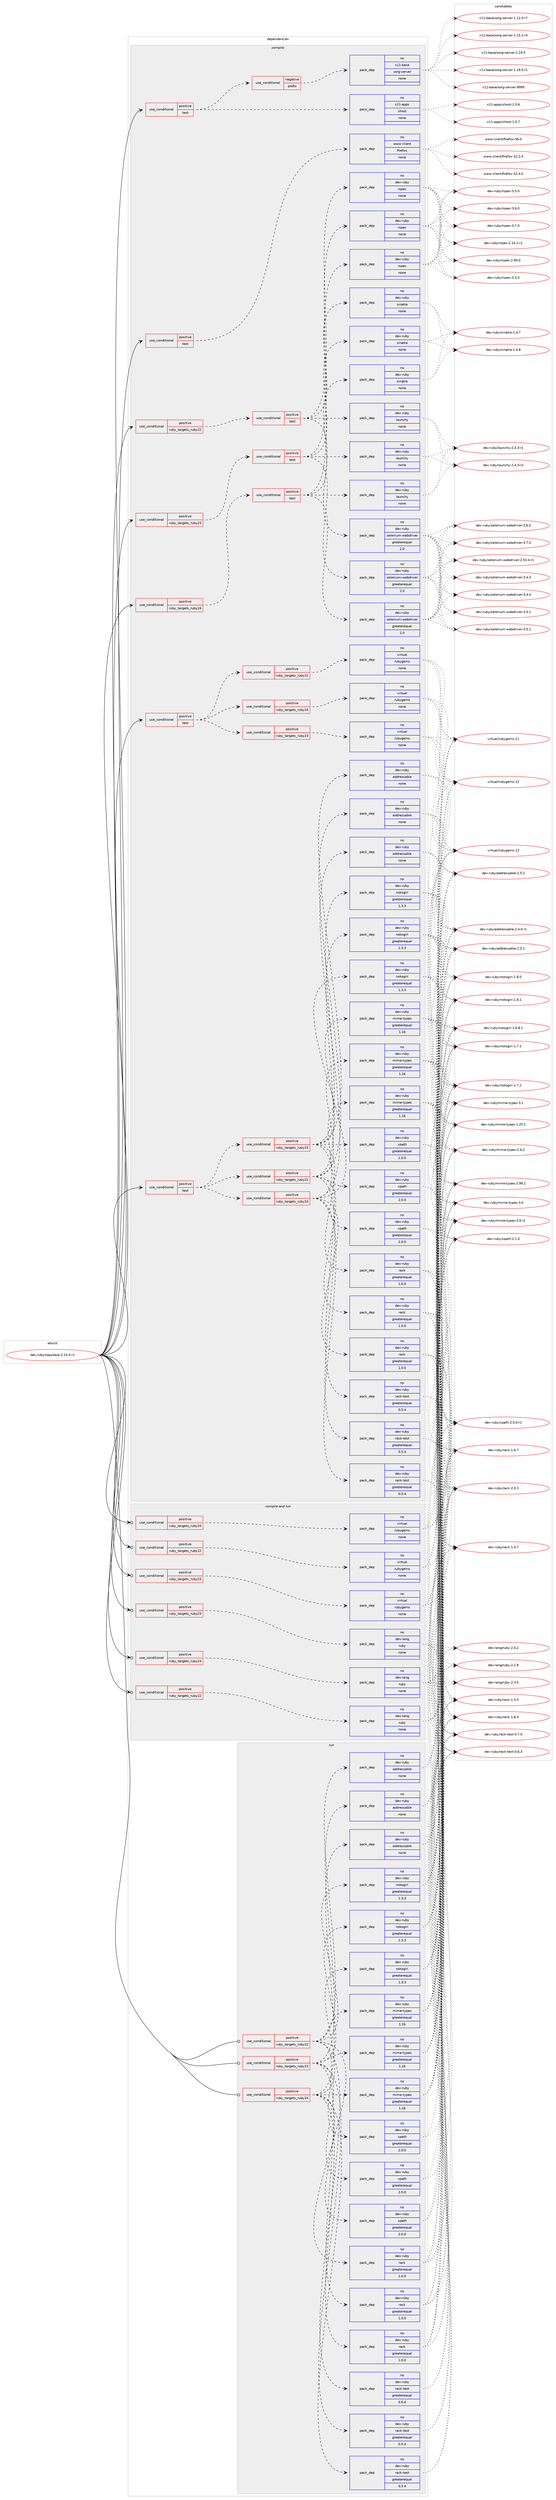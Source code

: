 digraph prolog {

# *************
# Graph options
# *************

newrank=true;
concentrate=true;
compound=true;
graph [rankdir=LR,fontname=Helvetica,fontsize=10,ranksep=1.5];#, ranksep=2.5, nodesep=0.2];
edge  [arrowhead=vee];
node  [fontname=Helvetica,fontsize=10];

# **********
# The ebuild
# **********

subgraph cluster_leftcol {
color=gray;
rank=same;
label=<<i>ebuild</i>>;
id [label="dev-ruby/capybara-2.14.4-r1", color=red, width=4, href="../dev-ruby/capybara-2.14.4-r1.svg"];
}

# ****************
# The dependencies
# ****************

subgraph cluster_midcol {
color=gray;
label=<<i>dependencies</i>>;
subgraph cluster_compile {
fillcolor="#eeeeee";
style=filled;
label=<<i>compile</i>>;
subgraph cond53532 {
dependency231811 [label=<<TABLE BORDER="0" CELLBORDER="1" CELLSPACING="0" CELLPADDING="4"><TR><TD ROWSPAN="3" CELLPADDING="10">use_conditional</TD></TR><TR><TD>positive</TD></TR><TR><TD>ruby_targets_ruby22</TD></TR></TABLE>>, shape=none, color=red];
subgraph cond53533 {
dependency231812 [label=<<TABLE BORDER="0" CELLBORDER="1" CELLSPACING="0" CELLPADDING="4"><TR><TD ROWSPAN="3" CELLPADDING="10">use_conditional</TD></TR><TR><TD>positive</TD></TR><TR><TD>test</TD></TR></TABLE>>, shape=none, color=red];
subgraph pack174205 {
dependency231813 [label=<<TABLE BORDER="0" CELLBORDER="1" CELLSPACING="0" CELLPADDING="4" WIDTH="220"><TR><TD ROWSPAN="6" CELLPADDING="30">pack_dep</TD></TR><TR><TD WIDTH="110">no</TD></TR><TR><TD>dev-ruby</TD></TR><TR><TD>rspec</TD></TR><TR><TD>none</TD></TR><TR><TD></TD></TR></TABLE>>, shape=none, color=blue];
}
dependency231812:e -> dependency231813:w [weight=20,style="dashed",arrowhead="vee"];
subgraph pack174206 {
dependency231814 [label=<<TABLE BORDER="0" CELLBORDER="1" CELLSPACING="0" CELLPADDING="4" WIDTH="220"><TR><TD ROWSPAN="6" CELLPADDING="30">pack_dep</TD></TR><TR><TD WIDTH="110">no</TD></TR><TR><TD>dev-ruby</TD></TR><TR><TD>launchy</TD></TR><TR><TD>none</TD></TR><TR><TD></TD></TR></TABLE>>, shape=none, color=blue];
}
dependency231812:e -> dependency231814:w [weight=20,style="dashed",arrowhead="vee"];
subgraph pack174207 {
dependency231815 [label=<<TABLE BORDER="0" CELLBORDER="1" CELLSPACING="0" CELLPADDING="4" WIDTH="220"><TR><TD ROWSPAN="6" CELLPADDING="30">pack_dep</TD></TR><TR><TD WIDTH="110">no</TD></TR><TR><TD>dev-ruby</TD></TR><TR><TD>selenium-webdriver</TD></TR><TR><TD>greaterequal</TD></TR><TR><TD>2.0</TD></TR></TABLE>>, shape=none, color=blue];
}
dependency231812:e -> dependency231815:w [weight=20,style="dashed",arrowhead="vee"];
subgraph pack174208 {
dependency231816 [label=<<TABLE BORDER="0" CELLBORDER="1" CELLSPACING="0" CELLPADDING="4" WIDTH="220"><TR><TD ROWSPAN="6" CELLPADDING="30">pack_dep</TD></TR><TR><TD WIDTH="110">no</TD></TR><TR><TD>dev-ruby</TD></TR><TR><TD>sinatra</TD></TR><TR><TD>none</TD></TR><TR><TD></TD></TR></TABLE>>, shape=none, color=blue];
}
dependency231812:e -> dependency231816:w [weight=20,style="dashed",arrowhead="vee"];
}
dependency231811:e -> dependency231812:w [weight=20,style="dashed",arrowhead="vee"];
}
id:e -> dependency231811:w [weight=20,style="solid",arrowhead="vee"];
subgraph cond53534 {
dependency231817 [label=<<TABLE BORDER="0" CELLBORDER="1" CELLSPACING="0" CELLPADDING="4"><TR><TD ROWSPAN="3" CELLPADDING="10">use_conditional</TD></TR><TR><TD>positive</TD></TR><TR><TD>ruby_targets_ruby23</TD></TR></TABLE>>, shape=none, color=red];
subgraph cond53535 {
dependency231818 [label=<<TABLE BORDER="0" CELLBORDER="1" CELLSPACING="0" CELLPADDING="4"><TR><TD ROWSPAN="3" CELLPADDING="10">use_conditional</TD></TR><TR><TD>positive</TD></TR><TR><TD>test</TD></TR></TABLE>>, shape=none, color=red];
subgraph pack174209 {
dependency231819 [label=<<TABLE BORDER="0" CELLBORDER="1" CELLSPACING="0" CELLPADDING="4" WIDTH="220"><TR><TD ROWSPAN="6" CELLPADDING="30">pack_dep</TD></TR><TR><TD WIDTH="110">no</TD></TR><TR><TD>dev-ruby</TD></TR><TR><TD>rspec</TD></TR><TR><TD>none</TD></TR><TR><TD></TD></TR></TABLE>>, shape=none, color=blue];
}
dependency231818:e -> dependency231819:w [weight=20,style="dashed",arrowhead="vee"];
subgraph pack174210 {
dependency231820 [label=<<TABLE BORDER="0" CELLBORDER="1" CELLSPACING="0" CELLPADDING="4" WIDTH="220"><TR><TD ROWSPAN="6" CELLPADDING="30">pack_dep</TD></TR><TR><TD WIDTH="110">no</TD></TR><TR><TD>dev-ruby</TD></TR><TR><TD>launchy</TD></TR><TR><TD>none</TD></TR><TR><TD></TD></TR></TABLE>>, shape=none, color=blue];
}
dependency231818:e -> dependency231820:w [weight=20,style="dashed",arrowhead="vee"];
subgraph pack174211 {
dependency231821 [label=<<TABLE BORDER="0" CELLBORDER="1" CELLSPACING="0" CELLPADDING="4" WIDTH="220"><TR><TD ROWSPAN="6" CELLPADDING="30">pack_dep</TD></TR><TR><TD WIDTH="110">no</TD></TR><TR><TD>dev-ruby</TD></TR><TR><TD>selenium-webdriver</TD></TR><TR><TD>greaterequal</TD></TR><TR><TD>2.0</TD></TR></TABLE>>, shape=none, color=blue];
}
dependency231818:e -> dependency231821:w [weight=20,style="dashed",arrowhead="vee"];
subgraph pack174212 {
dependency231822 [label=<<TABLE BORDER="0" CELLBORDER="1" CELLSPACING="0" CELLPADDING="4" WIDTH="220"><TR><TD ROWSPAN="6" CELLPADDING="30">pack_dep</TD></TR><TR><TD WIDTH="110">no</TD></TR><TR><TD>dev-ruby</TD></TR><TR><TD>sinatra</TD></TR><TR><TD>none</TD></TR><TR><TD></TD></TR></TABLE>>, shape=none, color=blue];
}
dependency231818:e -> dependency231822:w [weight=20,style="dashed",arrowhead="vee"];
}
dependency231817:e -> dependency231818:w [weight=20,style="dashed",arrowhead="vee"];
}
id:e -> dependency231817:w [weight=20,style="solid",arrowhead="vee"];
subgraph cond53536 {
dependency231823 [label=<<TABLE BORDER="0" CELLBORDER="1" CELLSPACING="0" CELLPADDING="4"><TR><TD ROWSPAN="3" CELLPADDING="10">use_conditional</TD></TR><TR><TD>positive</TD></TR><TR><TD>ruby_targets_ruby24</TD></TR></TABLE>>, shape=none, color=red];
subgraph cond53537 {
dependency231824 [label=<<TABLE BORDER="0" CELLBORDER="1" CELLSPACING="0" CELLPADDING="4"><TR><TD ROWSPAN="3" CELLPADDING="10">use_conditional</TD></TR><TR><TD>positive</TD></TR><TR><TD>test</TD></TR></TABLE>>, shape=none, color=red];
subgraph pack174213 {
dependency231825 [label=<<TABLE BORDER="0" CELLBORDER="1" CELLSPACING="0" CELLPADDING="4" WIDTH="220"><TR><TD ROWSPAN="6" CELLPADDING="30">pack_dep</TD></TR><TR><TD WIDTH="110">no</TD></TR><TR><TD>dev-ruby</TD></TR><TR><TD>rspec</TD></TR><TR><TD>none</TD></TR><TR><TD></TD></TR></TABLE>>, shape=none, color=blue];
}
dependency231824:e -> dependency231825:w [weight=20,style="dashed",arrowhead="vee"];
subgraph pack174214 {
dependency231826 [label=<<TABLE BORDER="0" CELLBORDER="1" CELLSPACING="0" CELLPADDING="4" WIDTH="220"><TR><TD ROWSPAN="6" CELLPADDING="30">pack_dep</TD></TR><TR><TD WIDTH="110">no</TD></TR><TR><TD>dev-ruby</TD></TR><TR><TD>launchy</TD></TR><TR><TD>none</TD></TR><TR><TD></TD></TR></TABLE>>, shape=none, color=blue];
}
dependency231824:e -> dependency231826:w [weight=20,style="dashed",arrowhead="vee"];
subgraph pack174215 {
dependency231827 [label=<<TABLE BORDER="0" CELLBORDER="1" CELLSPACING="0" CELLPADDING="4" WIDTH="220"><TR><TD ROWSPAN="6" CELLPADDING="30">pack_dep</TD></TR><TR><TD WIDTH="110">no</TD></TR><TR><TD>dev-ruby</TD></TR><TR><TD>selenium-webdriver</TD></TR><TR><TD>greaterequal</TD></TR><TR><TD>2.0</TD></TR></TABLE>>, shape=none, color=blue];
}
dependency231824:e -> dependency231827:w [weight=20,style="dashed",arrowhead="vee"];
subgraph pack174216 {
dependency231828 [label=<<TABLE BORDER="0" CELLBORDER="1" CELLSPACING="0" CELLPADDING="4" WIDTH="220"><TR><TD ROWSPAN="6" CELLPADDING="30">pack_dep</TD></TR><TR><TD WIDTH="110">no</TD></TR><TR><TD>dev-ruby</TD></TR><TR><TD>sinatra</TD></TR><TR><TD>none</TD></TR><TR><TD></TD></TR></TABLE>>, shape=none, color=blue];
}
dependency231824:e -> dependency231828:w [weight=20,style="dashed",arrowhead="vee"];
}
dependency231823:e -> dependency231824:w [weight=20,style="dashed",arrowhead="vee"];
}
id:e -> dependency231823:w [weight=20,style="solid",arrowhead="vee"];
subgraph cond53538 {
dependency231829 [label=<<TABLE BORDER="0" CELLBORDER="1" CELLSPACING="0" CELLPADDING="4"><TR><TD ROWSPAN="3" CELLPADDING="10">use_conditional</TD></TR><TR><TD>positive</TD></TR><TR><TD>test</TD></TR></TABLE>>, shape=none, color=red];
subgraph cond53539 {
dependency231830 [label=<<TABLE BORDER="0" CELLBORDER="1" CELLSPACING="0" CELLPADDING="4"><TR><TD ROWSPAN="3" CELLPADDING="10">use_conditional</TD></TR><TR><TD>negative</TD></TR><TR><TD>prefix</TD></TR></TABLE>>, shape=none, color=red];
subgraph pack174217 {
dependency231831 [label=<<TABLE BORDER="0" CELLBORDER="1" CELLSPACING="0" CELLPADDING="4" WIDTH="220"><TR><TD ROWSPAN="6" CELLPADDING="30">pack_dep</TD></TR><TR><TD WIDTH="110">no</TD></TR><TR><TD>x11-base</TD></TR><TR><TD>xorg-server</TD></TR><TR><TD>none</TD></TR><TR><TD></TD></TR></TABLE>>, shape=none, color=blue];
}
dependency231830:e -> dependency231831:w [weight=20,style="dashed",arrowhead="vee"];
}
dependency231829:e -> dependency231830:w [weight=20,style="dashed",arrowhead="vee"];
subgraph pack174218 {
dependency231832 [label=<<TABLE BORDER="0" CELLBORDER="1" CELLSPACING="0" CELLPADDING="4" WIDTH="220"><TR><TD ROWSPAN="6" CELLPADDING="30">pack_dep</TD></TR><TR><TD WIDTH="110">no</TD></TR><TR><TD>x11-apps</TD></TR><TR><TD>xhost</TD></TR><TR><TD>none</TD></TR><TR><TD></TD></TR></TABLE>>, shape=none, color=blue];
}
dependency231829:e -> dependency231832:w [weight=20,style="dashed",arrowhead="vee"];
}
id:e -> dependency231829:w [weight=20,style="solid",arrowhead="vee"];
subgraph cond53540 {
dependency231833 [label=<<TABLE BORDER="0" CELLBORDER="1" CELLSPACING="0" CELLPADDING="4"><TR><TD ROWSPAN="3" CELLPADDING="10">use_conditional</TD></TR><TR><TD>positive</TD></TR><TR><TD>test</TD></TR></TABLE>>, shape=none, color=red];
subgraph cond53541 {
dependency231834 [label=<<TABLE BORDER="0" CELLBORDER="1" CELLSPACING="0" CELLPADDING="4"><TR><TD ROWSPAN="3" CELLPADDING="10">use_conditional</TD></TR><TR><TD>positive</TD></TR><TR><TD>ruby_targets_ruby22</TD></TR></TABLE>>, shape=none, color=red];
subgraph pack174219 {
dependency231835 [label=<<TABLE BORDER="0" CELLBORDER="1" CELLSPACING="0" CELLPADDING="4" WIDTH="220"><TR><TD ROWSPAN="6" CELLPADDING="30">pack_dep</TD></TR><TR><TD WIDTH="110">no</TD></TR><TR><TD>dev-ruby</TD></TR><TR><TD>addressable</TD></TR><TR><TD>none</TD></TR><TR><TD></TD></TR></TABLE>>, shape=none, color=blue];
}
dependency231834:e -> dependency231835:w [weight=20,style="dashed",arrowhead="vee"];
subgraph pack174220 {
dependency231836 [label=<<TABLE BORDER="0" CELLBORDER="1" CELLSPACING="0" CELLPADDING="4" WIDTH="220"><TR><TD ROWSPAN="6" CELLPADDING="30">pack_dep</TD></TR><TR><TD WIDTH="110">no</TD></TR><TR><TD>dev-ruby</TD></TR><TR><TD>mime-types</TD></TR><TR><TD>greaterequal</TD></TR><TR><TD>1.16</TD></TR></TABLE>>, shape=none, color=blue];
}
dependency231834:e -> dependency231836:w [weight=20,style="dashed",arrowhead="vee"];
subgraph pack174221 {
dependency231837 [label=<<TABLE BORDER="0" CELLBORDER="1" CELLSPACING="0" CELLPADDING="4" WIDTH="220"><TR><TD ROWSPAN="6" CELLPADDING="30">pack_dep</TD></TR><TR><TD WIDTH="110">no</TD></TR><TR><TD>dev-ruby</TD></TR><TR><TD>nokogiri</TD></TR><TR><TD>greaterequal</TD></TR><TR><TD>1.3.3</TD></TR></TABLE>>, shape=none, color=blue];
}
dependency231834:e -> dependency231837:w [weight=20,style="dashed",arrowhead="vee"];
subgraph pack174222 {
dependency231838 [label=<<TABLE BORDER="0" CELLBORDER="1" CELLSPACING="0" CELLPADDING="4" WIDTH="220"><TR><TD ROWSPAN="6" CELLPADDING="30">pack_dep</TD></TR><TR><TD WIDTH="110">no</TD></TR><TR><TD>dev-ruby</TD></TR><TR><TD>rack</TD></TR><TR><TD>greaterequal</TD></TR><TR><TD>1.0.0</TD></TR></TABLE>>, shape=none, color=blue];
}
dependency231834:e -> dependency231838:w [weight=20,style="dashed",arrowhead="vee"];
subgraph pack174223 {
dependency231839 [label=<<TABLE BORDER="0" CELLBORDER="1" CELLSPACING="0" CELLPADDING="4" WIDTH="220"><TR><TD ROWSPAN="6" CELLPADDING="30">pack_dep</TD></TR><TR><TD WIDTH="110">no</TD></TR><TR><TD>dev-ruby</TD></TR><TR><TD>rack-test</TD></TR><TR><TD>greaterequal</TD></TR><TR><TD>0.5.4</TD></TR></TABLE>>, shape=none, color=blue];
}
dependency231834:e -> dependency231839:w [weight=20,style="dashed",arrowhead="vee"];
subgraph pack174224 {
dependency231840 [label=<<TABLE BORDER="0" CELLBORDER="1" CELLSPACING="0" CELLPADDING="4" WIDTH="220"><TR><TD ROWSPAN="6" CELLPADDING="30">pack_dep</TD></TR><TR><TD WIDTH="110">no</TD></TR><TR><TD>dev-ruby</TD></TR><TR><TD>xpath</TD></TR><TR><TD>greaterequal</TD></TR><TR><TD>2.0.0</TD></TR></TABLE>>, shape=none, color=blue];
}
dependency231834:e -> dependency231840:w [weight=20,style="dashed",arrowhead="vee"];
}
dependency231833:e -> dependency231834:w [weight=20,style="dashed",arrowhead="vee"];
subgraph cond53542 {
dependency231841 [label=<<TABLE BORDER="0" CELLBORDER="1" CELLSPACING="0" CELLPADDING="4"><TR><TD ROWSPAN="3" CELLPADDING="10">use_conditional</TD></TR><TR><TD>positive</TD></TR><TR><TD>ruby_targets_ruby23</TD></TR></TABLE>>, shape=none, color=red];
subgraph pack174225 {
dependency231842 [label=<<TABLE BORDER="0" CELLBORDER="1" CELLSPACING="0" CELLPADDING="4" WIDTH="220"><TR><TD ROWSPAN="6" CELLPADDING="30">pack_dep</TD></TR><TR><TD WIDTH="110">no</TD></TR><TR><TD>dev-ruby</TD></TR><TR><TD>addressable</TD></TR><TR><TD>none</TD></TR><TR><TD></TD></TR></TABLE>>, shape=none, color=blue];
}
dependency231841:e -> dependency231842:w [weight=20,style="dashed",arrowhead="vee"];
subgraph pack174226 {
dependency231843 [label=<<TABLE BORDER="0" CELLBORDER="1" CELLSPACING="0" CELLPADDING="4" WIDTH="220"><TR><TD ROWSPAN="6" CELLPADDING="30">pack_dep</TD></TR><TR><TD WIDTH="110">no</TD></TR><TR><TD>dev-ruby</TD></TR><TR><TD>mime-types</TD></TR><TR><TD>greaterequal</TD></TR><TR><TD>1.16</TD></TR></TABLE>>, shape=none, color=blue];
}
dependency231841:e -> dependency231843:w [weight=20,style="dashed",arrowhead="vee"];
subgraph pack174227 {
dependency231844 [label=<<TABLE BORDER="0" CELLBORDER="1" CELLSPACING="0" CELLPADDING="4" WIDTH="220"><TR><TD ROWSPAN="6" CELLPADDING="30">pack_dep</TD></TR><TR><TD WIDTH="110">no</TD></TR><TR><TD>dev-ruby</TD></TR><TR><TD>nokogiri</TD></TR><TR><TD>greaterequal</TD></TR><TR><TD>1.3.3</TD></TR></TABLE>>, shape=none, color=blue];
}
dependency231841:e -> dependency231844:w [weight=20,style="dashed",arrowhead="vee"];
subgraph pack174228 {
dependency231845 [label=<<TABLE BORDER="0" CELLBORDER="1" CELLSPACING="0" CELLPADDING="4" WIDTH="220"><TR><TD ROWSPAN="6" CELLPADDING="30">pack_dep</TD></TR><TR><TD WIDTH="110">no</TD></TR><TR><TD>dev-ruby</TD></TR><TR><TD>rack</TD></TR><TR><TD>greaterequal</TD></TR><TR><TD>1.0.0</TD></TR></TABLE>>, shape=none, color=blue];
}
dependency231841:e -> dependency231845:w [weight=20,style="dashed",arrowhead="vee"];
subgraph pack174229 {
dependency231846 [label=<<TABLE BORDER="0" CELLBORDER="1" CELLSPACING="0" CELLPADDING="4" WIDTH="220"><TR><TD ROWSPAN="6" CELLPADDING="30">pack_dep</TD></TR><TR><TD WIDTH="110">no</TD></TR><TR><TD>dev-ruby</TD></TR><TR><TD>rack-test</TD></TR><TR><TD>greaterequal</TD></TR><TR><TD>0.5.4</TD></TR></TABLE>>, shape=none, color=blue];
}
dependency231841:e -> dependency231846:w [weight=20,style="dashed",arrowhead="vee"];
subgraph pack174230 {
dependency231847 [label=<<TABLE BORDER="0" CELLBORDER="1" CELLSPACING="0" CELLPADDING="4" WIDTH="220"><TR><TD ROWSPAN="6" CELLPADDING="30">pack_dep</TD></TR><TR><TD WIDTH="110">no</TD></TR><TR><TD>dev-ruby</TD></TR><TR><TD>xpath</TD></TR><TR><TD>greaterequal</TD></TR><TR><TD>2.0.0</TD></TR></TABLE>>, shape=none, color=blue];
}
dependency231841:e -> dependency231847:w [weight=20,style="dashed",arrowhead="vee"];
}
dependency231833:e -> dependency231841:w [weight=20,style="dashed",arrowhead="vee"];
subgraph cond53543 {
dependency231848 [label=<<TABLE BORDER="0" CELLBORDER="1" CELLSPACING="0" CELLPADDING="4"><TR><TD ROWSPAN="3" CELLPADDING="10">use_conditional</TD></TR><TR><TD>positive</TD></TR><TR><TD>ruby_targets_ruby24</TD></TR></TABLE>>, shape=none, color=red];
subgraph pack174231 {
dependency231849 [label=<<TABLE BORDER="0" CELLBORDER="1" CELLSPACING="0" CELLPADDING="4" WIDTH="220"><TR><TD ROWSPAN="6" CELLPADDING="30">pack_dep</TD></TR><TR><TD WIDTH="110">no</TD></TR><TR><TD>dev-ruby</TD></TR><TR><TD>addressable</TD></TR><TR><TD>none</TD></TR><TR><TD></TD></TR></TABLE>>, shape=none, color=blue];
}
dependency231848:e -> dependency231849:w [weight=20,style="dashed",arrowhead="vee"];
subgraph pack174232 {
dependency231850 [label=<<TABLE BORDER="0" CELLBORDER="1" CELLSPACING="0" CELLPADDING="4" WIDTH="220"><TR><TD ROWSPAN="6" CELLPADDING="30">pack_dep</TD></TR><TR><TD WIDTH="110">no</TD></TR><TR><TD>dev-ruby</TD></TR><TR><TD>mime-types</TD></TR><TR><TD>greaterequal</TD></TR><TR><TD>1.16</TD></TR></TABLE>>, shape=none, color=blue];
}
dependency231848:e -> dependency231850:w [weight=20,style="dashed",arrowhead="vee"];
subgraph pack174233 {
dependency231851 [label=<<TABLE BORDER="0" CELLBORDER="1" CELLSPACING="0" CELLPADDING="4" WIDTH="220"><TR><TD ROWSPAN="6" CELLPADDING="30">pack_dep</TD></TR><TR><TD WIDTH="110">no</TD></TR><TR><TD>dev-ruby</TD></TR><TR><TD>nokogiri</TD></TR><TR><TD>greaterequal</TD></TR><TR><TD>1.3.3</TD></TR></TABLE>>, shape=none, color=blue];
}
dependency231848:e -> dependency231851:w [weight=20,style="dashed",arrowhead="vee"];
subgraph pack174234 {
dependency231852 [label=<<TABLE BORDER="0" CELLBORDER="1" CELLSPACING="0" CELLPADDING="4" WIDTH="220"><TR><TD ROWSPAN="6" CELLPADDING="30">pack_dep</TD></TR><TR><TD WIDTH="110">no</TD></TR><TR><TD>dev-ruby</TD></TR><TR><TD>rack</TD></TR><TR><TD>greaterequal</TD></TR><TR><TD>1.0.0</TD></TR></TABLE>>, shape=none, color=blue];
}
dependency231848:e -> dependency231852:w [weight=20,style="dashed",arrowhead="vee"];
subgraph pack174235 {
dependency231853 [label=<<TABLE BORDER="0" CELLBORDER="1" CELLSPACING="0" CELLPADDING="4" WIDTH="220"><TR><TD ROWSPAN="6" CELLPADDING="30">pack_dep</TD></TR><TR><TD WIDTH="110">no</TD></TR><TR><TD>dev-ruby</TD></TR><TR><TD>rack-test</TD></TR><TR><TD>greaterequal</TD></TR><TR><TD>0.5.4</TD></TR></TABLE>>, shape=none, color=blue];
}
dependency231848:e -> dependency231853:w [weight=20,style="dashed",arrowhead="vee"];
subgraph pack174236 {
dependency231854 [label=<<TABLE BORDER="0" CELLBORDER="1" CELLSPACING="0" CELLPADDING="4" WIDTH="220"><TR><TD ROWSPAN="6" CELLPADDING="30">pack_dep</TD></TR><TR><TD WIDTH="110">no</TD></TR><TR><TD>dev-ruby</TD></TR><TR><TD>xpath</TD></TR><TR><TD>greaterequal</TD></TR><TR><TD>2.0.0</TD></TR></TABLE>>, shape=none, color=blue];
}
dependency231848:e -> dependency231854:w [weight=20,style="dashed",arrowhead="vee"];
}
dependency231833:e -> dependency231848:w [weight=20,style="dashed",arrowhead="vee"];
}
id:e -> dependency231833:w [weight=20,style="solid",arrowhead="vee"];
subgraph cond53544 {
dependency231855 [label=<<TABLE BORDER="0" CELLBORDER="1" CELLSPACING="0" CELLPADDING="4"><TR><TD ROWSPAN="3" CELLPADDING="10">use_conditional</TD></TR><TR><TD>positive</TD></TR><TR><TD>test</TD></TR></TABLE>>, shape=none, color=red];
subgraph cond53545 {
dependency231856 [label=<<TABLE BORDER="0" CELLBORDER="1" CELLSPACING="0" CELLPADDING="4"><TR><TD ROWSPAN="3" CELLPADDING="10">use_conditional</TD></TR><TR><TD>positive</TD></TR><TR><TD>ruby_targets_ruby22</TD></TR></TABLE>>, shape=none, color=red];
subgraph pack174237 {
dependency231857 [label=<<TABLE BORDER="0" CELLBORDER="1" CELLSPACING="0" CELLPADDING="4" WIDTH="220"><TR><TD ROWSPAN="6" CELLPADDING="30">pack_dep</TD></TR><TR><TD WIDTH="110">no</TD></TR><TR><TD>virtual</TD></TR><TR><TD>rubygems</TD></TR><TR><TD>none</TD></TR><TR><TD></TD></TR></TABLE>>, shape=none, color=blue];
}
dependency231856:e -> dependency231857:w [weight=20,style="dashed",arrowhead="vee"];
}
dependency231855:e -> dependency231856:w [weight=20,style="dashed",arrowhead="vee"];
subgraph cond53546 {
dependency231858 [label=<<TABLE BORDER="0" CELLBORDER="1" CELLSPACING="0" CELLPADDING="4"><TR><TD ROWSPAN="3" CELLPADDING="10">use_conditional</TD></TR><TR><TD>positive</TD></TR><TR><TD>ruby_targets_ruby23</TD></TR></TABLE>>, shape=none, color=red];
subgraph pack174238 {
dependency231859 [label=<<TABLE BORDER="0" CELLBORDER="1" CELLSPACING="0" CELLPADDING="4" WIDTH="220"><TR><TD ROWSPAN="6" CELLPADDING="30">pack_dep</TD></TR><TR><TD WIDTH="110">no</TD></TR><TR><TD>virtual</TD></TR><TR><TD>rubygems</TD></TR><TR><TD>none</TD></TR><TR><TD></TD></TR></TABLE>>, shape=none, color=blue];
}
dependency231858:e -> dependency231859:w [weight=20,style="dashed",arrowhead="vee"];
}
dependency231855:e -> dependency231858:w [weight=20,style="dashed",arrowhead="vee"];
subgraph cond53547 {
dependency231860 [label=<<TABLE BORDER="0" CELLBORDER="1" CELLSPACING="0" CELLPADDING="4"><TR><TD ROWSPAN="3" CELLPADDING="10">use_conditional</TD></TR><TR><TD>positive</TD></TR><TR><TD>ruby_targets_ruby24</TD></TR></TABLE>>, shape=none, color=red];
subgraph pack174239 {
dependency231861 [label=<<TABLE BORDER="0" CELLBORDER="1" CELLSPACING="0" CELLPADDING="4" WIDTH="220"><TR><TD ROWSPAN="6" CELLPADDING="30">pack_dep</TD></TR><TR><TD WIDTH="110">no</TD></TR><TR><TD>virtual</TD></TR><TR><TD>rubygems</TD></TR><TR><TD>none</TD></TR><TR><TD></TD></TR></TABLE>>, shape=none, color=blue];
}
dependency231860:e -> dependency231861:w [weight=20,style="dashed",arrowhead="vee"];
}
dependency231855:e -> dependency231860:w [weight=20,style="dashed",arrowhead="vee"];
}
id:e -> dependency231855:w [weight=20,style="solid",arrowhead="vee"];
subgraph cond53548 {
dependency231862 [label=<<TABLE BORDER="0" CELLBORDER="1" CELLSPACING="0" CELLPADDING="4"><TR><TD ROWSPAN="3" CELLPADDING="10">use_conditional</TD></TR><TR><TD>positive</TD></TR><TR><TD>test</TD></TR></TABLE>>, shape=none, color=red];
subgraph pack174240 {
dependency231863 [label=<<TABLE BORDER="0" CELLBORDER="1" CELLSPACING="0" CELLPADDING="4" WIDTH="220"><TR><TD ROWSPAN="6" CELLPADDING="30">pack_dep</TD></TR><TR><TD WIDTH="110">no</TD></TR><TR><TD>www-client</TD></TR><TR><TD>firefox</TD></TR><TR><TD>none</TD></TR><TR><TD></TD></TR></TABLE>>, shape=none, color=blue];
}
dependency231862:e -> dependency231863:w [weight=20,style="dashed",arrowhead="vee"];
}
id:e -> dependency231862:w [weight=20,style="solid",arrowhead="vee"];
}
subgraph cluster_compileandrun {
fillcolor="#eeeeee";
style=filled;
label=<<i>compile and run</i>>;
subgraph cond53549 {
dependency231864 [label=<<TABLE BORDER="0" CELLBORDER="1" CELLSPACING="0" CELLPADDING="4"><TR><TD ROWSPAN="3" CELLPADDING="10">use_conditional</TD></TR><TR><TD>positive</TD></TR><TR><TD>ruby_targets_ruby22</TD></TR></TABLE>>, shape=none, color=red];
subgraph pack174241 {
dependency231865 [label=<<TABLE BORDER="0" CELLBORDER="1" CELLSPACING="0" CELLPADDING="4" WIDTH="220"><TR><TD ROWSPAN="6" CELLPADDING="30">pack_dep</TD></TR><TR><TD WIDTH="110">no</TD></TR><TR><TD>dev-lang</TD></TR><TR><TD>ruby</TD></TR><TR><TD>none</TD></TR><TR><TD></TD></TR></TABLE>>, shape=none, color=blue];
}
dependency231864:e -> dependency231865:w [weight=20,style="dashed",arrowhead="vee"];
}
id:e -> dependency231864:w [weight=20,style="solid",arrowhead="odotvee"];
subgraph cond53550 {
dependency231866 [label=<<TABLE BORDER="0" CELLBORDER="1" CELLSPACING="0" CELLPADDING="4"><TR><TD ROWSPAN="3" CELLPADDING="10">use_conditional</TD></TR><TR><TD>positive</TD></TR><TR><TD>ruby_targets_ruby22</TD></TR></TABLE>>, shape=none, color=red];
subgraph pack174242 {
dependency231867 [label=<<TABLE BORDER="0" CELLBORDER="1" CELLSPACING="0" CELLPADDING="4" WIDTH="220"><TR><TD ROWSPAN="6" CELLPADDING="30">pack_dep</TD></TR><TR><TD WIDTH="110">no</TD></TR><TR><TD>virtual</TD></TR><TR><TD>rubygems</TD></TR><TR><TD>none</TD></TR><TR><TD></TD></TR></TABLE>>, shape=none, color=blue];
}
dependency231866:e -> dependency231867:w [weight=20,style="dashed",arrowhead="vee"];
}
id:e -> dependency231866:w [weight=20,style="solid",arrowhead="odotvee"];
subgraph cond53551 {
dependency231868 [label=<<TABLE BORDER="0" CELLBORDER="1" CELLSPACING="0" CELLPADDING="4"><TR><TD ROWSPAN="3" CELLPADDING="10">use_conditional</TD></TR><TR><TD>positive</TD></TR><TR><TD>ruby_targets_ruby23</TD></TR></TABLE>>, shape=none, color=red];
subgraph pack174243 {
dependency231869 [label=<<TABLE BORDER="0" CELLBORDER="1" CELLSPACING="0" CELLPADDING="4" WIDTH="220"><TR><TD ROWSPAN="6" CELLPADDING="30">pack_dep</TD></TR><TR><TD WIDTH="110">no</TD></TR><TR><TD>dev-lang</TD></TR><TR><TD>ruby</TD></TR><TR><TD>none</TD></TR><TR><TD></TD></TR></TABLE>>, shape=none, color=blue];
}
dependency231868:e -> dependency231869:w [weight=20,style="dashed",arrowhead="vee"];
}
id:e -> dependency231868:w [weight=20,style="solid",arrowhead="odotvee"];
subgraph cond53552 {
dependency231870 [label=<<TABLE BORDER="0" CELLBORDER="1" CELLSPACING="0" CELLPADDING="4"><TR><TD ROWSPAN="3" CELLPADDING="10">use_conditional</TD></TR><TR><TD>positive</TD></TR><TR><TD>ruby_targets_ruby23</TD></TR></TABLE>>, shape=none, color=red];
subgraph pack174244 {
dependency231871 [label=<<TABLE BORDER="0" CELLBORDER="1" CELLSPACING="0" CELLPADDING="4" WIDTH="220"><TR><TD ROWSPAN="6" CELLPADDING="30">pack_dep</TD></TR><TR><TD WIDTH="110">no</TD></TR><TR><TD>virtual</TD></TR><TR><TD>rubygems</TD></TR><TR><TD>none</TD></TR><TR><TD></TD></TR></TABLE>>, shape=none, color=blue];
}
dependency231870:e -> dependency231871:w [weight=20,style="dashed",arrowhead="vee"];
}
id:e -> dependency231870:w [weight=20,style="solid",arrowhead="odotvee"];
subgraph cond53553 {
dependency231872 [label=<<TABLE BORDER="0" CELLBORDER="1" CELLSPACING="0" CELLPADDING="4"><TR><TD ROWSPAN="3" CELLPADDING="10">use_conditional</TD></TR><TR><TD>positive</TD></TR><TR><TD>ruby_targets_ruby24</TD></TR></TABLE>>, shape=none, color=red];
subgraph pack174245 {
dependency231873 [label=<<TABLE BORDER="0" CELLBORDER="1" CELLSPACING="0" CELLPADDING="4" WIDTH="220"><TR><TD ROWSPAN="6" CELLPADDING="30">pack_dep</TD></TR><TR><TD WIDTH="110">no</TD></TR><TR><TD>dev-lang</TD></TR><TR><TD>ruby</TD></TR><TR><TD>none</TD></TR><TR><TD></TD></TR></TABLE>>, shape=none, color=blue];
}
dependency231872:e -> dependency231873:w [weight=20,style="dashed",arrowhead="vee"];
}
id:e -> dependency231872:w [weight=20,style="solid",arrowhead="odotvee"];
subgraph cond53554 {
dependency231874 [label=<<TABLE BORDER="0" CELLBORDER="1" CELLSPACING="0" CELLPADDING="4"><TR><TD ROWSPAN="3" CELLPADDING="10">use_conditional</TD></TR><TR><TD>positive</TD></TR><TR><TD>ruby_targets_ruby24</TD></TR></TABLE>>, shape=none, color=red];
subgraph pack174246 {
dependency231875 [label=<<TABLE BORDER="0" CELLBORDER="1" CELLSPACING="0" CELLPADDING="4" WIDTH="220"><TR><TD ROWSPAN="6" CELLPADDING="30">pack_dep</TD></TR><TR><TD WIDTH="110">no</TD></TR><TR><TD>virtual</TD></TR><TR><TD>rubygems</TD></TR><TR><TD>none</TD></TR><TR><TD></TD></TR></TABLE>>, shape=none, color=blue];
}
dependency231874:e -> dependency231875:w [weight=20,style="dashed",arrowhead="vee"];
}
id:e -> dependency231874:w [weight=20,style="solid",arrowhead="odotvee"];
}
subgraph cluster_run {
fillcolor="#eeeeee";
style=filled;
label=<<i>run</i>>;
subgraph cond53555 {
dependency231876 [label=<<TABLE BORDER="0" CELLBORDER="1" CELLSPACING="0" CELLPADDING="4"><TR><TD ROWSPAN="3" CELLPADDING="10">use_conditional</TD></TR><TR><TD>positive</TD></TR><TR><TD>ruby_targets_ruby22</TD></TR></TABLE>>, shape=none, color=red];
subgraph pack174247 {
dependency231877 [label=<<TABLE BORDER="0" CELLBORDER="1" CELLSPACING="0" CELLPADDING="4" WIDTH="220"><TR><TD ROWSPAN="6" CELLPADDING="30">pack_dep</TD></TR><TR><TD WIDTH="110">no</TD></TR><TR><TD>dev-ruby</TD></TR><TR><TD>addressable</TD></TR><TR><TD>none</TD></TR><TR><TD></TD></TR></TABLE>>, shape=none, color=blue];
}
dependency231876:e -> dependency231877:w [weight=20,style="dashed",arrowhead="vee"];
subgraph pack174248 {
dependency231878 [label=<<TABLE BORDER="0" CELLBORDER="1" CELLSPACING="0" CELLPADDING="4" WIDTH="220"><TR><TD ROWSPAN="6" CELLPADDING="30">pack_dep</TD></TR><TR><TD WIDTH="110">no</TD></TR><TR><TD>dev-ruby</TD></TR><TR><TD>mime-types</TD></TR><TR><TD>greaterequal</TD></TR><TR><TD>1.16</TD></TR></TABLE>>, shape=none, color=blue];
}
dependency231876:e -> dependency231878:w [weight=20,style="dashed",arrowhead="vee"];
subgraph pack174249 {
dependency231879 [label=<<TABLE BORDER="0" CELLBORDER="1" CELLSPACING="0" CELLPADDING="4" WIDTH="220"><TR><TD ROWSPAN="6" CELLPADDING="30">pack_dep</TD></TR><TR><TD WIDTH="110">no</TD></TR><TR><TD>dev-ruby</TD></TR><TR><TD>nokogiri</TD></TR><TR><TD>greaterequal</TD></TR><TR><TD>1.3.3</TD></TR></TABLE>>, shape=none, color=blue];
}
dependency231876:e -> dependency231879:w [weight=20,style="dashed",arrowhead="vee"];
subgraph pack174250 {
dependency231880 [label=<<TABLE BORDER="0" CELLBORDER="1" CELLSPACING="0" CELLPADDING="4" WIDTH="220"><TR><TD ROWSPAN="6" CELLPADDING="30">pack_dep</TD></TR><TR><TD WIDTH="110">no</TD></TR><TR><TD>dev-ruby</TD></TR><TR><TD>rack</TD></TR><TR><TD>greaterequal</TD></TR><TR><TD>1.0.0</TD></TR></TABLE>>, shape=none, color=blue];
}
dependency231876:e -> dependency231880:w [weight=20,style="dashed",arrowhead="vee"];
subgraph pack174251 {
dependency231881 [label=<<TABLE BORDER="0" CELLBORDER="1" CELLSPACING="0" CELLPADDING="4" WIDTH="220"><TR><TD ROWSPAN="6" CELLPADDING="30">pack_dep</TD></TR><TR><TD WIDTH="110">no</TD></TR><TR><TD>dev-ruby</TD></TR><TR><TD>rack-test</TD></TR><TR><TD>greaterequal</TD></TR><TR><TD>0.5.4</TD></TR></TABLE>>, shape=none, color=blue];
}
dependency231876:e -> dependency231881:w [weight=20,style="dashed",arrowhead="vee"];
subgraph pack174252 {
dependency231882 [label=<<TABLE BORDER="0" CELLBORDER="1" CELLSPACING="0" CELLPADDING="4" WIDTH="220"><TR><TD ROWSPAN="6" CELLPADDING="30">pack_dep</TD></TR><TR><TD WIDTH="110">no</TD></TR><TR><TD>dev-ruby</TD></TR><TR><TD>xpath</TD></TR><TR><TD>greaterequal</TD></TR><TR><TD>2.0.0</TD></TR></TABLE>>, shape=none, color=blue];
}
dependency231876:e -> dependency231882:w [weight=20,style="dashed",arrowhead="vee"];
}
id:e -> dependency231876:w [weight=20,style="solid",arrowhead="odot"];
subgraph cond53556 {
dependency231883 [label=<<TABLE BORDER="0" CELLBORDER="1" CELLSPACING="0" CELLPADDING="4"><TR><TD ROWSPAN="3" CELLPADDING="10">use_conditional</TD></TR><TR><TD>positive</TD></TR><TR><TD>ruby_targets_ruby23</TD></TR></TABLE>>, shape=none, color=red];
subgraph pack174253 {
dependency231884 [label=<<TABLE BORDER="0" CELLBORDER="1" CELLSPACING="0" CELLPADDING="4" WIDTH="220"><TR><TD ROWSPAN="6" CELLPADDING="30">pack_dep</TD></TR><TR><TD WIDTH="110">no</TD></TR><TR><TD>dev-ruby</TD></TR><TR><TD>addressable</TD></TR><TR><TD>none</TD></TR><TR><TD></TD></TR></TABLE>>, shape=none, color=blue];
}
dependency231883:e -> dependency231884:w [weight=20,style="dashed",arrowhead="vee"];
subgraph pack174254 {
dependency231885 [label=<<TABLE BORDER="0" CELLBORDER="1" CELLSPACING="0" CELLPADDING="4" WIDTH="220"><TR><TD ROWSPAN="6" CELLPADDING="30">pack_dep</TD></TR><TR><TD WIDTH="110">no</TD></TR><TR><TD>dev-ruby</TD></TR><TR><TD>mime-types</TD></TR><TR><TD>greaterequal</TD></TR><TR><TD>1.16</TD></TR></TABLE>>, shape=none, color=blue];
}
dependency231883:e -> dependency231885:w [weight=20,style="dashed",arrowhead="vee"];
subgraph pack174255 {
dependency231886 [label=<<TABLE BORDER="0" CELLBORDER="1" CELLSPACING="0" CELLPADDING="4" WIDTH="220"><TR><TD ROWSPAN="6" CELLPADDING="30">pack_dep</TD></TR><TR><TD WIDTH="110">no</TD></TR><TR><TD>dev-ruby</TD></TR><TR><TD>nokogiri</TD></TR><TR><TD>greaterequal</TD></TR><TR><TD>1.3.3</TD></TR></TABLE>>, shape=none, color=blue];
}
dependency231883:e -> dependency231886:w [weight=20,style="dashed",arrowhead="vee"];
subgraph pack174256 {
dependency231887 [label=<<TABLE BORDER="0" CELLBORDER="1" CELLSPACING="0" CELLPADDING="4" WIDTH="220"><TR><TD ROWSPAN="6" CELLPADDING="30">pack_dep</TD></TR><TR><TD WIDTH="110">no</TD></TR><TR><TD>dev-ruby</TD></TR><TR><TD>rack</TD></TR><TR><TD>greaterequal</TD></TR><TR><TD>1.0.0</TD></TR></TABLE>>, shape=none, color=blue];
}
dependency231883:e -> dependency231887:w [weight=20,style="dashed",arrowhead="vee"];
subgraph pack174257 {
dependency231888 [label=<<TABLE BORDER="0" CELLBORDER="1" CELLSPACING="0" CELLPADDING="4" WIDTH="220"><TR><TD ROWSPAN="6" CELLPADDING="30">pack_dep</TD></TR><TR><TD WIDTH="110">no</TD></TR><TR><TD>dev-ruby</TD></TR><TR><TD>rack-test</TD></TR><TR><TD>greaterequal</TD></TR><TR><TD>0.5.4</TD></TR></TABLE>>, shape=none, color=blue];
}
dependency231883:e -> dependency231888:w [weight=20,style="dashed",arrowhead="vee"];
subgraph pack174258 {
dependency231889 [label=<<TABLE BORDER="0" CELLBORDER="1" CELLSPACING="0" CELLPADDING="4" WIDTH="220"><TR><TD ROWSPAN="6" CELLPADDING="30">pack_dep</TD></TR><TR><TD WIDTH="110">no</TD></TR><TR><TD>dev-ruby</TD></TR><TR><TD>xpath</TD></TR><TR><TD>greaterequal</TD></TR><TR><TD>2.0.0</TD></TR></TABLE>>, shape=none, color=blue];
}
dependency231883:e -> dependency231889:w [weight=20,style="dashed",arrowhead="vee"];
}
id:e -> dependency231883:w [weight=20,style="solid",arrowhead="odot"];
subgraph cond53557 {
dependency231890 [label=<<TABLE BORDER="0" CELLBORDER="1" CELLSPACING="0" CELLPADDING="4"><TR><TD ROWSPAN="3" CELLPADDING="10">use_conditional</TD></TR><TR><TD>positive</TD></TR><TR><TD>ruby_targets_ruby24</TD></TR></TABLE>>, shape=none, color=red];
subgraph pack174259 {
dependency231891 [label=<<TABLE BORDER="0" CELLBORDER="1" CELLSPACING="0" CELLPADDING="4" WIDTH="220"><TR><TD ROWSPAN="6" CELLPADDING="30">pack_dep</TD></TR><TR><TD WIDTH="110">no</TD></TR><TR><TD>dev-ruby</TD></TR><TR><TD>addressable</TD></TR><TR><TD>none</TD></TR><TR><TD></TD></TR></TABLE>>, shape=none, color=blue];
}
dependency231890:e -> dependency231891:w [weight=20,style="dashed",arrowhead="vee"];
subgraph pack174260 {
dependency231892 [label=<<TABLE BORDER="0" CELLBORDER="1" CELLSPACING="0" CELLPADDING="4" WIDTH="220"><TR><TD ROWSPAN="6" CELLPADDING="30">pack_dep</TD></TR><TR><TD WIDTH="110">no</TD></TR><TR><TD>dev-ruby</TD></TR><TR><TD>mime-types</TD></TR><TR><TD>greaterequal</TD></TR><TR><TD>1.16</TD></TR></TABLE>>, shape=none, color=blue];
}
dependency231890:e -> dependency231892:w [weight=20,style="dashed",arrowhead="vee"];
subgraph pack174261 {
dependency231893 [label=<<TABLE BORDER="0" CELLBORDER="1" CELLSPACING="0" CELLPADDING="4" WIDTH="220"><TR><TD ROWSPAN="6" CELLPADDING="30">pack_dep</TD></TR><TR><TD WIDTH="110">no</TD></TR><TR><TD>dev-ruby</TD></TR><TR><TD>nokogiri</TD></TR><TR><TD>greaterequal</TD></TR><TR><TD>1.3.3</TD></TR></TABLE>>, shape=none, color=blue];
}
dependency231890:e -> dependency231893:w [weight=20,style="dashed",arrowhead="vee"];
subgraph pack174262 {
dependency231894 [label=<<TABLE BORDER="0" CELLBORDER="1" CELLSPACING="0" CELLPADDING="4" WIDTH="220"><TR><TD ROWSPAN="6" CELLPADDING="30">pack_dep</TD></TR><TR><TD WIDTH="110">no</TD></TR><TR><TD>dev-ruby</TD></TR><TR><TD>rack</TD></TR><TR><TD>greaterequal</TD></TR><TR><TD>1.0.0</TD></TR></TABLE>>, shape=none, color=blue];
}
dependency231890:e -> dependency231894:w [weight=20,style="dashed",arrowhead="vee"];
subgraph pack174263 {
dependency231895 [label=<<TABLE BORDER="0" CELLBORDER="1" CELLSPACING="0" CELLPADDING="4" WIDTH="220"><TR><TD ROWSPAN="6" CELLPADDING="30">pack_dep</TD></TR><TR><TD WIDTH="110">no</TD></TR><TR><TD>dev-ruby</TD></TR><TR><TD>rack-test</TD></TR><TR><TD>greaterequal</TD></TR><TR><TD>0.5.4</TD></TR></TABLE>>, shape=none, color=blue];
}
dependency231890:e -> dependency231895:w [weight=20,style="dashed",arrowhead="vee"];
subgraph pack174264 {
dependency231896 [label=<<TABLE BORDER="0" CELLBORDER="1" CELLSPACING="0" CELLPADDING="4" WIDTH="220"><TR><TD ROWSPAN="6" CELLPADDING="30">pack_dep</TD></TR><TR><TD WIDTH="110">no</TD></TR><TR><TD>dev-ruby</TD></TR><TR><TD>xpath</TD></TR><TR><TD>greaterequal</TD></TR><TR><TD>2.0.0</TD></TR></TABLE>>, shape=none, color=blue];
}
dependency231890:e -> dependency231896:w [weight=20,style="dashed",arrowhead="vee"];
}
id:e -> dependency231890:w [weight=20,style="solid",arrowhead="odot"];
}
}

# **************
# The candidates
# **************

subgraph cluster_choices {
rank=same;
color=gray;
label=<<i>candidates</i>>;

subgraph choice174205 {
color=black;
nodesep=1;
choice10010111845114117981214711411511210199455046495246494511449 [label="dev-ruby/rspec-2.14.1-r1", color=red, width=4,href="../dev-ruby/rspec-2.14.1-r1.svg"];
choice1001011184511411798121471141151121019945504657574648 [label="dev-ruby/rspec-2.99.0", color=red, width=4,href="../dev-ruby/rspec-2.99.0.svg"];
choice10010111845114117981214711411511210199455146514648 [label="dev-ruby/rspec-3.3.0", color=red, width=4,href="../dev-ruby/rspec-3.3.0.svg"];
choice10010111845114117981214711411511210199455146534648 [label="dev-ruby/rspec-3.5.0", color=red, width=4,href="../dev-ruby/rspec-3.5.0.svg"];
choice10010111845114117981214711411511210199455146544648 [label="dev-ruby/rspec-3.6.0", color=red, width=4,href="../dev-ruby/rspec-3.6.0.svg"];
choice10010111845114117981214711411511210199455146554648 [label="dev-ruby/rspec-3.7.0", color=red, width=4,href="../dev-ruby/rspec-3.7.0.svg"];
dependency231813:e -> choice10010111845114117981214711411511210199455046495246494511449:w [style=dotted,weight="100"];
dependency231813:e -> choice1001011184511411798121471141151121019945504657574648:w [style=dotted,weight="100"];
dependency231813:e -> choice10010111845114117981214711411511210199455146514648:w [style=dotted,weight="100"];
dependency231813:e -> choice10010111845114117981214711411511210199455146534648:w [style=dotted,weight="100"];
dependency231813:e -> choice10010111845114117981214711411511210199455146544648:w [style=dotted,weight="100"];
dependency231813:e -> choice10010111845114117981214711411511210199455146554648:w [style=dotted,weight="100"];
}
subgraph choice174206 {
color=black;
nodesep=1;
choice10010111845114117981214710897117110991041214550465246514511449 [label="dev-ruby/launchy-2.4.3-r1", color=red, width=4,href="../dev-ruby/launchy-2.4.3-r1.svg"];
choice10010111845114117981214710897117110991041214550465246514511450 [label="dev-ruby/launchy-2.4.3-r2", color=red, width=4,href="../dev-ruby/launchy-2.4.3-r2.svg"];
dependency231814:e -> choice10010111845114117981214710897117110991041214550465246514511449:w [style=dotted,weight="100"];
dependency231814:e -> choice10010111845114117981214710897117110991041214550465246514511450:w [style=dotted,weight="100"];
}
subgraph choice174207 {
color=black;
nodesep=1;
choice1001011184511411798121471151011081011101051171094511910198100114105118101114455046535146524511449 [label="dev-ruby/selenium-webdriver-2.53.4-r1", color=red, width=4,href="../dev-ruby/selenium-webdriver-2.53.4-r1.svg"];
choice1001011184511411798121471151011081011101051171094511910198100114105118101114455146524651 [label="dev-ruby/selenium-webdriver-3.4.3", color=red, width=4,href="../dev-ruby/selenium-webdriver-3.4.3.svg"];
choice1001011184511411798121471151011081011101051171094511910198100114105118101114455146524652 [label="dev-ruby/selenium-webdriver-3.4.4", color=red, width=4,href="../dev-ruby/selenium-webdriver-3.4.4.svg"];
choice1001011184511411798121471151011081011101051171094511910198100114105118101114455146534649 [label="dev-ruby/selenium-webdriver-3.5.1", color=red, width=4,href="../dev-ruby/selenium-webdriver-3.5.1.svg"];
choice1001011184511411798121471151011081011101051171094511910198100114105118101114455146534650 [label="dev-ruby/selenium-webdriver-3.5.2", color=red, width=4,href="../dev-ruby/selenium-webdriver-3.5.2.svg"];
choice1001011184511411798121471151011081011101051171094511910198100114105118101114455146544648 [label="dev-ruby/selenium-webdriver-3.6.0", color=red, width=4,href="../dev-ruby/selenium-webdriver-3.6.0.svg"];
choice1001011184511411798121471151011081011101051171094511910198100114105118101114455146554648 [label="dev-ruby/selenium-webdriver-3.7.0", color=red, width=4,href="../dev-ruby/selenium-webdriver-3.7.0.svg"];
dependency231815:e -> choice1001011184511411798121471151011081011101051171094511910198100114105118101114455046535146524511449:w [style=dotted,weight="100"];
dependency231815:e -> choice1001011184511411798121471151011081011101051171094511910198100114105118101114455146524651:w [style=dotted,weight="100"];
dependency231815:e -> choice1001011184511411798121471151011081011101051171094511910198100114105118101114455146524652:w [style=dotted,weight="100"];
dependency231815:e -> choice1001011184511411798121471151011081011101051171094511910198100114105118101114455146534649:w [style=dotted,weight="100"];
dependency231815:e -> choice1001011184511411798121471151011081011101051171094511910198100114105118101114455146534650:w [style=dotted,weight="100"];
dependency231815:e -> choice1001011184511411798121471151011081011101051171094511910198100114105118101114455146544648:w [style=dotted,weight="100"];
dependency231815:e -> choice1001011184511411798121471151011081011101051171094511910198100114105118101114455146554648:w [style=dotted,weight="100"];
}
subgraph choice174208 {
color=black;
nodesep=1;
choice1001011184511411798121471151051109711611497454946524655 [label="dev-ruby/sinatra-1.4.7", color=red, width=4,href="../dev-ruby/sinatra-1.4.7.svg"];
choice1001011184511411798121471151051109711611497454946524656 [label="dev-ruby/sinatra-1.4.8", color=red, width=4,href="../dev-ruby/sinatra-1.4.8.svg"];
dependency231816:e -> choice1001011184511411798121471151051109711611497454946524655:w [style=dotted,weight="100"];
dependency231816:e -> choice1001011184511411798121471151051109711611497454946524656:w [style=dotted,weight="100"];
}
subgraph choice174209 {
color=black;
nodesep=1;
choice10010111845114117981214711411511210199455046495246494511449 [label="dev-ruby/rspec-2.14.1-r1", color=red, width=4,href="../dev-ruby/rspec-2.14.1-r1.svg"];
choice1001011184511411798121471141151121019945504657574648 [label="dev-ruby/rspec-2.99.0", color=red, width=4,href="../dev-ruby/rspec-2.99.0.svg"];
choice10010111845114117981214711411511210199455146514648 [label="dev-ruby/rspec-3.3.0", color=red, width=4,href="../dev-ruby/rspec-3.3.0.svg"];
choice10010111845114117981214711411511210199455146534648 [label="dev-ruby/rspec-3.5.0", color=red, width=4,href="../dev-ruby/rspec-3.5.0.svg"];
choice10010111845114117981214711411511210199455146544648 [label="dev-ruby/rspec-3.6.0", color=red, width=4,href="../dev-ruby/rspec-3.6.0.svg"];
choice10010111845114117981214711411511210199455146554648 [label="dev-ruby/rspec-3.7.0", color=red, width=4,href="../dev-ruby/rspec-3.7.0.svg"];
dependency231819:e -> choice10010111845114117981214711411511210199455046495246494511449:w [style=dotted,weight="100"];
dependency231819:e -> choice1001011184511411798121471141151121019945504657574648:w [style=dotted,weight="100"];
dependency231819:e -> choice10010111845114117981214711411511210199455146514648:w [style=dotted,weight="100"];
dependency231819:e -> choice10010111845114117981214711411511210199455146534648:w [style=dotted,weight="100"];
dependency231819:e -> choice10010111845114117981214711411511210199455146544648:w [style=dotted,weight="100"];
dependency231819:e -> choice10010111845114117981214711411511210199455146554648:w [style=dotted,weight="100"];
}
subgraph choice174210 {
color=black;
nodesep=1;
choice10010111845114117981214710897117110991041214550465246514511449 [label="dev-ruby/launchy-2.4.3-r1", color=red, width=4,href="../dev-ruby/launchy-2.4.3-r1.svg"];
choice10010111845114117981214710897117110991041214550465246514511450 [label="dev-ruby/launchy-2.4.3-r2", color=red, width=4,href="../dev-ruby/launchy-2.4.3-r2.svg"];
dependency231820:e -> choice10010111845114117981214710897117110991041214550465246514511449:w [style=dotted,weight="100"];
dependency231820:e -> choice10010111845114117981214710897117110991041214550465246514511450:w [style=dotted,weight="100"];
}
subgraph choice174211 {
color=black;
nodesep=1;
choice1001011184511411798121471151011081011101051171094511910198100114105118101114455046535146524511449 [label="dev-ruby/selenium-webdriver-2.53.4-r1", color=red, width=4,href="../dev-ruby/selenium-webdriver-2.53.4-r1.svg"];
choice1001011184511411798121471151011081011101051171094511910198100114105118101114455146524651 [label="dev-ruby/selenium-webdriver-3.4.3", color=red, width=4,href="../dev-ruby/selenium-webdriver-3.4.3.svg"];
choice1001011184511411798121471151011081011101051171094511910198100114105118101114455146524652 [label="dev-ruby/selenium-webdriver-3.4.4", color=red, width=4,href="../dev-ruby/selenium-webdriver-3.4.4.svg"];
choice1001011184511411798121471151011081011101051171094511910198100114105118101114455146534649 [label="dev-ruby/selenium-webdriver-3.5.1", color=red, width=4,href="../dev-ruby/selenium-webdriver-3.5.1.svg"];
choice1001011184511411798121471151011081011101051171094511910198100114105118101114455146534650 [label="dev-ruby/selenium-webdriver-3.5.2", color=red, width=4,href="../dev-ruby/selenium-webdriver-3.5.2.svg"];
choice1001011184511411798121471151011081011101051171094511910198100114105118101114455146544648 [label="dev-ruby/selenium-webdriver-3.6.0", color=red, width=4,href="../dev-ruby/selenium-webdriver-3.6.0.svg"];
choice1001011184511411798121471151011081011101051171094511910198100114105118101114455146554648 [label="dev-ruby/selenium-webdriver-3.7.0", color=red, width=4,href="../dev-ruby/selenium-webdriver-3.7.0.svg"];
dependency231821:e -> choice1001011184511411798121471151011081011101051171094511910198100114105118101114455046535146524511449:w [style=dotted,weight="100"];
dependency231821:e -> choice1001011184511411798121471151011081011101051171094511910198100114105118101114455146524651:w [style=dotted,weight="100"];
dependency231821:e -> choice1001011184511411798121471151011081011101051171094511910198100114105118101114455146524652:w [style=dotted,weight="100"];
dependency231821:e -> choice1001011184511411798121471151011081011101051171094511910198100114105118101114455146534649:w [style=dotted,weight="100"];
dependency231821:e -> choice1001011184511411798121471151011081011101051171094511910198100114105118101114455146534650:w [style=dotted,weight="100"];
dependency231821:e -> choice1001011184511411798121471151011081011101051171094511910198100114105118101114455146544648:w [style=dotted,weight="100"];
dependency231821:e -> choice1001011184511411798121471151011081011101051171094511910198100114105118101114455146554648:w [style=dotted,weight="100"];
}
subgraph choice174212 {
color=black;
nodesep=1;
choice1001011184511411798121471151051109711611497454946524655 [label="dev-ruby/sinatra-1.4.7", color=red, width=4,href="../dev-ruby/sinatra-1.4.7.svg"];
choice1001011184511411798121471151051109711611497454946524656 [label="dev-ruby/sinatra-1.4.8", color=red, width=4,href="../dev-ruby/sinatra-1.4.8.svg"];
dependency231822:e -> choice1001011184511411798121471151051109711611497454946524655:w [style=dotted,weight="100"];
dependency231822:e -> choice1001011184511411798121471151051109711611497454946524656:w [style=dotted,weight="100"];
}
subgraph choice174213 {
color=black;
nodesep=1;
choice10010111845114117981214711411511210199455046495246494511449 [label="dev-ruby/rspec-2.14.1-r1", color=red, width=4,href="../dev-ruby/rspec-2.14.1-r1.svg"];
choice1001011184511411798121471141151121019945504657574648 [label="dev-ruby/rspec-2.99.0", color=red, width=4,href="../dev-ruby/rspec-2.99.0.svg"];
choice10010111845114117981214711411511210199455146514648 [label="dev-ruby/rspec-3.3.0", color=red, width=4,href="../dev-ruby/rspec-3.3.0.svg"];
choice10010111845114117981214711411511210199455146534648 [label="dev-ruby/rspec-3.5.0", color=red, width=4,href="../dev-ruby/rspec-3.5.0.svg"];
choice10010111845114117981214711411511210199455146544648 [label="dev-ruby/rspec-3.6.0", color=red, width=4,href="../dev-ruby/rspec-3.6.0.svg"];
choice10010111845114117981214711411511210199455146554648 [label="dev-ruby/rspec-3.7.0", color=red, width=4,href="../dev-ruby/rspec-3.7.0.svg"];
dependency231825:e -> choice10010111845114117981214711411511210199455046495246494511449:w [style=dotted,weight="100"];
dependency231825:e -> choice1001011184511411798121471141151121019945504657574648:w [style=dotted,weight="100"];
dependency231825:e -> choice10010111845114117981214711411511210199455146514648:w [style=dotted,weight="100"];
dependency231825:e -> choice10010111845114117981214711411511210199455146534648:w [style=dotted,weight="100"];
dependency231825:e -> choice10010111845114117981214711411511210199455146544648:w [style=dotted,weight="100"];
dependency231825:e -> choice10010111845114117981214711411511210199455146554648:w [style=dotted,weight="100"];
}
subgraph choice174214 {
color=black;
nodesep=1;
choice10010111845114117981214710897117110991041214550465246514511449 [label="dev-ruby/launchy-2.4.3-r1", color=red, width=4,href="../dev-ruby/launchy-2.4.3-r1.svg"];
choice10010111845114117981214710897117110991041214550465246514511450 [label="dev-ruby/launchy-2.4.3-r2", color=red, width=4,href="../dev-ruby/launchy-2.4.3-r2.svg"];
dependency231826:e -> choice10010111845114117981214710897117110991041214550465246514511449:w [style=dotted,weight="100"];
dependency231826:e -> choice10010111845114117981214710897117110991041214550465246514511450:w [style=dotted,weight="100"];
}
subgraph choice174215 {
color=black;
nodesep=1;
choice1001011184511411798121471151011081011101051171094511910198100114105118101114455046535146524511449 [label="dev-ruby/selenium-webdriver-2.53.4-r1", color=red, width=4,href="../dev-ruby/selenium-webdriver-2.53.4-r1.svg"];
choice1001011184511411798121471151011081011101051171094511910198100114105118101114455146524651 [label="dev-ruby/selenium-webdriver-3.4.3", color=red, width=4,href="../dev-ruby/selenium-webdriver-3.4.3.svg"];
choice1001011184511411798121471151011081011101051171094511910198100114105118101114455146524652 [label="dev-ruby/selenium-webdriver-3.4.4", color=red, width=4,href="../dev-ruby/selenium-webdriver-3.4.4.svg"];
choice1001011184511411798121471151011081011101051171094511910198100114105118101114455146534649 [label="dev-ruby/selenium-webdriver-3.5.1", color=red, width=4,href="../dev-ruby/selenium-webdriver-3.5.1.svg"];
choice1001011184511411798121471151011081011101051171094511910198100114105118101114455146534650 [label="dev-ruby/selenium-webdriver-3.5.2", color=red, width=4,href="../dev-ruby/selenium-webdriver-3.5.2.svg"];
choice1001011184511411798121471151011081011101051171094511910198100114105118101114455146544648 [label="dev-ruby/selenium-webdriver-3.6.0", color=red, width=4,href="../dev-ruby/selenium-webdriver-3.6.0.svg"];
choice1001011184511411798121471151011081011101051171094511910198100114105118101114455146554648 [label="dev-ruby/selenium-webdriver-3.7.0", color=red, width=4,href="../dev-ruby/selenium-webdriver-3.7.0.svg"];
dependency231827:e -> choice1001011184511411798121471151011081011101051171094511910198100114105118101114455046535146524511449:w [style=dotted,weight="100"];
dependency231827:e -> choice1001011184511411798121471151011081011101051171094511910198100114105118101114455146524651:w [style=dotted,weight="100"];
dependency231827:e -> choice1001011184511411798121471151011081011101051171094511910198100114105118101114455146524652:w [style=dotted,weight="100"];
dependency231827:e -> choice1001011184511411798121471151011081011101051171094511910198100114105118101114455146534649:w [style=dotted,weight="100"];
dependency231827:e -> choice1001011184511411798121471151011081011101051171094511910198100114105118101114455146534650:w [style=dotted,weight="100"];
dependency231827:e -> choice1001011184511411798121471151011081011101051171094511910198100114105118101114455146544648:w [style=dotted,weight="100"];
dependency231827:e -> choice1001011184511411798121471151011081011101051171094511910198100114105118101114455146554648:w [style=dotted,weight="100"];
}
subgraph choice174216 {
color=black;
nodesep=1;
choice1001011184511411798121471151051109711611497454946524655 [label="dev-ruby/sinatra-1.4.7", color=red, width=4,href="../dev-ruby/sinatra-1.4.7.svg"];
choice1001011184511411798121471151051109711611497454946524656 [label="dev-ruby/sinatra-1.4.8", color=red, width=4,href="../dev-ruby/sinatra-1.4.8.svg"];
dependency231828:e -> choice1001011184511411798121471151051109711611497454946524655:w [style=dotted,weight="100"];
dependency231828:e -> choice1001011184511411798121471151051109711611497454946524656:w [style=dotted,weight="100"];
}
subgraph choice174217 {
color=black;
nodesep=1;
choice12049494598971151014712011111410345115101114118101114454946495046524511455 [label="x11-base/xorg-server-1.12.4-r7", color=red, width=4,href="../x11-base/xorg-server-1.12.4-r7.svg"];
choice12049494598971151014712011111410345115101114118101114454946495346504511452 [label="x11-base/xorg-server-1.15.2-r4", color=red, width=4,href="../x11-base/xorg-server-1.15.2-r4.svg"];
choice1204949459897115101471201111141034511510111411810111445494649574653 [label="x11-base/xorg-server-1.19.5", color=red, width=4,href="../x11-base/xorg-server-1.19.5.svg"];
choice12049494598971151014712011111410345115101114118101114454946495746534511449 [label="x11-base/xorg-server-1.19.5-r1", color=red, width=4,href="../x11-base/xorg-server-1.19.5-r1.svg"];
choice120494945989711510147120111114103451151011141181011144557575757 [label="x11-base/xorg-server-9999", color=red, width=4,href="../x11-base/xorg-server-9999.svg"];
dependency231831:e -> choice12049494598971151014712011111410345115101114118101114454946495046524511455:w [style=dotted,weight="100"];
dependency231831:e -> choice12049494598971151014712011111410345115101114118101114454946495346504511452:w [style=dotted,weight="100"];
dependency231831:e -> choice1204949459897115101471201111141034511510111411810111445494649574653:w [style=dotted,weight="100"];
dependency231831:e -> choice12049494598971151014712011111410345115101114118101114454946495746534511449:w [style=dotted,weight="100"];
dependency231831:e -> choice120494945989711510147120111114103451151011141181011144557575757:w [style=dotted,weight="100"];
}
subgraph choice174218 {
color=black;
nodesep=1;
choice1204949459711211211547120104111115116454946484654 [label="x11-apps/xhost-1.0.6", color=red, width=4,href="../x11-apps/xhost-1.0.6.svg"];
choice1204949459711211211547120104111115116454946484655 [label="x11-apps/xhost-1.0.7", color=red, width=4,href="../x11-apps/xhost-1.0.7.svg"];
dependency231832:e -> choice1204949459711211211547120104111115116454946484654:w [style=dotted,weight="100"];
dependency231832:e -> choice1204949459711211211547120104111115116454946484655:w [style=dotted,weight="100"];
}
subgraph choice174219 {
color=black;
nodesep=1;
choice1001011184511411798121479710010011410111511597981081014550465246484511449 [label="dev-ruby/addressable-2.4.0-r1", color=red, width=4,href="../dev-ruby/addressable-2.4.0-r1.svg"];
choice100101118451141179812147971001001141011151159798108101455046534649 [label="dev-ruby/addressable-2.5.1", color=red, width=4,href="../dev-ruby/addressable-2.5.1.svg"];
choice100101118451141179812147971001001141011151159798108101455046534650 [label="dev-ruby/addressable-2.5.2", color=red, width=4,href="../dev-ruby/addressable-2.5.2.svg"];
dependency231835:e -> choice1001011184511411798121479710010011410111511597981081014550465246484511449:w [style=dotted,weight="100"];
dependency231835:e -> choice100101118451141179812147971001001141011151159798108101455046534649:w [style=dotted,weight="100"];
dependency231835:e -> choice100101118451141179812147971001001141011151159798108101455046534650:w [style=dotted,weight="100"];
}
subgraph choice174220 {
color=black;
nodesep=1;
choice1001011184511411798121471091051091014511612111210111545494650534649 [label="dev-ruby/mime-types-1.25.1", color=red, width=4,href="../dev-ruby/mime-types-1.25.1.svg"];
choice10010111845114117981214710910510910145116121112101115455046544650 [label="dev-ruby/mime-types-2.6.2", color=red, width=4,href="../dev-ruby/mime-types-2.6.2.svg"];
choice1001011184511411798121471091051091014511612111210111545504657574650 [label="dev-ruby/mime-types-2.99.2", color=red, width=4,href="../dev-ruby/mime-types-2.99.2.svg"];
choice1001011184511411798121471091051091014511612111210111545514648 [label="dev-ruby/mime-types-3.0", color=red, width=4,href="../dev-ruby/mime-types-3.0.svg"];
choice10010111845114117981214710910510910145116121112101115455146484511449 [label="dev-ruby/mime-types-3.0-r1", color=red, width=4,href="../dev-ruby/mime-types-3.0-r1.svg"];
choice1001011184511411798121471091051091014511612111210111545514649 [label="dev-ruby/mime-types-3.1", color=red, width=4,href="../dev-ruby/mime-types-3.1.svg"];
dependency231836:e -> choice1001011184511411798121471091051091014511612111210111545494650534649:w [style=dotted,weight="100"];
dependency231836:e -> choice10010111845114117981214710910510910145116121112101115455046544650:w [style=dotted,weight="100"];
dependency231836:e -> choice1001011184511411798121471091051091014511612111210111545504657574650:w [style=dotted,weight="100"];
dependency231836:e -> choice1001011184511411798121471091051091014511612111210111545514648:w [style=dotted,weight="100"];
dependency231836:e -> choice10010111845114117981214710910510910145116121112101115455146484511449:w [style=dotted,weight="100"];
dependency231836:e -> choice1001011184511411798121471091051091014511612111210111545514649:w [style=dotted,weight="100"];
}
subgraph choice174221 {
color=black;
nodesep=1;
choice1001011184511411798121471101111071111031051141054549465446564649 [label="dev-ruby/nokogiri-1.6.8.1", color=red, width=4,href="../dev-ruby/nokogiri-1.6.8.1.svg"];
choice100101118451141179812147110111107111103105114105454946554649 [label="dev-ruby/nokogiri-1.7.1", color=red, width=4,href="../dev-ruby/nokogiri-1.7.1.svg"];
choice100101118451141179812147110111107111103105114105454946554650 [label="dev-ruby/nokogiri-1.7.2", color=red, width=4,href="../dev-ruby/nokogiri-1.7.2.svg"];
choice100101118451141179812147110111107111103105114105454946564648 [label="dev-ruby/nokogiri-1.8.0", color=red, width=4,href="../dev-ruby/nokogiri-1.8.0.svg"];
choice100101118451141179812147110111107111103105114105454946564649 [label="dev-ruby/nokogiri-1.8.1", color=red, width=4,href="../dev-ruby/nokogiri-1.8.1.svg"];
dependency231837:e -> choice1001011184511411798121471101111071111031051141054549465446564649:w [style=dotted,weight="100"];
dependency231837:e -> choice100101118451141179812147110111107111103105114105454946554649:w [style=dotted,weight="100"];
dependency231837:e -> choice100101118451141179812147110111107111103105114105454946554650:w [style=dotted,weight="100"];
dependency231837:e -> choice100101118451141179812147110111107111103105114105454946564648:w [style=dotted,weight="100"];
dependency231837:e -> choice100101118451141179812147110111107111103105114105454946564649:w [style=dotted,weight="100"];
}
subgraph choice174222 {
color=black;
nodesep=1;
choice1001011184511411798121471149799107454946524655 [label="dev-ruby/rack-1.4.7", color=red, width=4,href="../dev-ruby/rack-1.4.7.svg"];
choice1001011184511411798121471149799107454946534653 [label="dev-ruby/rack-1.5.5", color=red, width=4,href="../dev-ruby/rack-1.5.5.svg"];
choice1001011184511411798121471149799107454946544652 [label="dev-ruby/rack-1.6.4", color=red, width=4,href="../dev-ruby/rack-1.6.4.svg"];
choice1001011184511411798121471149799107454946544655 [label="dev-ruby/rack-1.6.7", color=red, width=4,href="../dev-ruby/rack-1.6.7.svg"];
choice1001011184511411798121471149799107455046484651 [label="dev-ruby/rack-2.0.3", color=red, width=4,href="../dev-ruby/rack-2.0.3.svg"];
dependency231838:e -> choice1001011184511411798121471149799107454946524655:w [style=dotted,weight="100"];
dependency231838:e -> choice1001011184511411798121471149799107454946534653:w [style=dotted,weight="100"];
dependency231838:e -> choice1001011184511411798121471149799107454946544652:w [style=dotted,weight="100"];
dependency231838:e -> choice1001011184511411798121471149799107454946544655:w [style=dotted,weight="100"];
dependency231838:e -> choice1001011184511411798121471149799107455046484651:w [style=dotted,weight="100"];
}
subgraph choice174223 {
color=black;
nodesep=1;
choice100101118451141179812147114979910745116101115116454846544651 [label="dev-ruby/rack-test-0.6.3", color=red, width=4,href="../dev-ruby/rack-test-0.6.3.svg"];
choice100101118451141179812147114979910745116101115116454846554648 [label="dev-ruby/rack-test-0.7.0", color=red, width=4,href="../dev-ruby/rack-test-0.7.0.svg"];
dependency231839:e -> choice100101118451141179812147114979910745116101115116454846544651:w [style=dotted,weight="100"];
dependency231839:e -> choice100101118451141179812147114979910745116101115116454846554648:w [style=dotted,weight="100"];
}
subgraph choice174224 {
color=black;
nodesep=1;
choice100101118451141179812147120112971161044550464846484511449 [label="dev-ruby/xpath-2.0.0-r1", color=red, width=4,href="../dev-ruby/xpath-2.0.0-r1.svg"];
choice10010111845114117981214712011297116104455046494648 [label="dev-ruby/xpath-2.1.0", color=red, width=4,href="../dev-ruby/xpath-2.1.0.svg"];
dependency231840:e -> choice100101118451141179812147120112971161044550464846484511449:w [style=dotted,weight="100"];
dependency231840:e -> choice10010111845114117981214712011297116104455046494648:w [style=dotted,weight="100"];
}
subgraph choice174225 {
color=black;
nodesep=1;
choice1001011184511411798121479710010011410111511597981081014550465246484511449 [label="dev-ruby/addressable-2.4.0-r1", color=red, width=4,href="../dev-ruby/addressable-2.4.0-r1.svg"];
choice100101118451141179812147971001001141011151159798108101455046534649 [label="dev-ruby/addressable-2.5.1", color=red, width=4,href="../dev-ruby/addressable-2.5.1.svg"];
choice100101118451141179812147971001001141011151159798108101455046534650 [label="dev-ruby/addressable-2.5.2", color=red, width=4,href="../dev-ruby/addressable-2.5.2.svg"];
dependency231842:e -> choice1001011184511411798121479710010011410111511597981081014550465246484511449:w [style=dotted,weight="100"];
dependency231842:e -> choice100101118451141179812147971001001141011151159798108101455046534649:w [style=dotted,weight="100"];
dependency231842:e -> choice100101118451141179812147971001001141011151159798108101455046534650:w [style=dotted,weight="100"];
}
subgraph choice174226 {
color=black;
nodesep=1;
choice1001011184511411798121471091051091014511612111210111545494650534649 [label="dev-ruby/mime-types-1.25.1", color=red, width=4,href="../dev-ruby/mime-types-1.25.1.svg"];
choice10010111845114117981214710910510910145116121112101115455046544650 [label="dev-ruby/mime-types-2.6.2", color=red, width=4,href="../dev-ruby/mime-types-2.6.2.svg"];
choice1001011184511411798121471091051091014511612111210111545504657574650 [label="dev-ruby/mime-types-2.99.2", color=red, width=4,href="../dev-ruby/mime-types-2.99.2.svg"];
choice1001011184511411798121471091051091014511612111210111545514648 [label="dev-ruby/mime-types-3.0", color=red, width=4,href="../dev-ruby/mime-types-3.0.svg"];
choice10010111845114117981214710910510910145116121112101115455146484511449 [label="dev-ruby/mime-types-3.0-r1", color=red, width=4,href="../dev-ruby/mime-types-3.0-r1.svg"];
choice1001011184511411798121471091051091014511612111210111545514649 [label="dev-ruby/mime-types-3.1", color=red, width=4,href="../dev-ruby/mime-types-3.1.svg"];
dependency231843:e -> choice1001011184511411798121471091051091014511612111210111545494650534649:w [style=dotted,weight="100"];
dependency231843:e -> choice10010111845114117981214710910510910145116121112101115455046544650:w [style=dotted,weight="100"];
dependency231843:e -> choice1001011184511411798121471091051091014511612111210111545504657574650:w [style=dotted,weight="100"];
dependency231843:e -> choice1001011184511411798121471091051091014511612111210111545514648:w [style=dotted,weight="100"];
dependency231843:e -> choice10010111845114117981214710910510910145116121112101115455146484511449:w [style=dotted,weight="100"];
dependency231843:e -> choice1001011184511411798121471091051091014511612111210111545514649:w [style=dotted,weight="100"];
}
subgraph choice174227 {
color=black;
nodesep=1;
choice1001011184511411798121471101111071111031051141054549465446564649 [label="dev-ruby/nokogiri-1.6.8.1", color=red, width=4,href="../dev-ruby/nokogiri-1.6.8.1.svg"];
choice100101118451141179812147110111107111103105114105454946554649 [label="dev-ruby/nokogiri-1.7.1", color=red, width=4,href="../dev-ruby/nokogiri-1.7.1.svg"];
choice100101118451141179812147110111107111103105114105454946554650 [label="dev-ruby/nokogiri-1.7.2", color=red, width=4,href="../dev-ruby/nokogiri-1.7.2.svg"];
choice100101118451141179812147110111107111103105114105454946564648 [label="dev-ruby/nokogiri-1.8.0", color=red, width=4,href="../dev-ruby/nokogiri-1.8.0.svg"];
choice100101118451141179812147110111107111103105114105454946564649 [label="dev-ruby/nokogiri-1.8.1", color=red, width=4,href="../dev-ruby/nokogiri-1.8.1.svg"];
dependency231844:e -> choice1001011184511411798121471101111071111031051141054549465446564649:w [style=dotted,weight="100"];
dependency231844:e -> choice100101118451141179812147110111107111103105114105454946554649:w [style=dotted,weight="100"];
dependency231844:e -> choice100101118451141179812147110111107111103105114105454946554650:w [style=dotted,weight="100"];
dependency231844:e -> choice100101118451141179812147110111107111103105114105454946564648:w [style=dotted,weight="100"];
dependency231844:e -> choice100101118451141179812147110111107111103105114105454946564649:w [style=dotted,weight="100"];
}
subgraph choice174228 {
color=black;
nodesep=1;
choice1001011184511411798121471149799107454946524655 [label="dev-ruby/rack-1.4.7", color=red, width=4,href="../dev-ruby/rack-1.4.7.svg"];
choice1001011184511411798121471149799107454946534653 [label="dev-ruby/rack-1.5.5", color=red, width=4,href="../dev-ruby/rack-1.5.5.svg"];
choice1001011184511411798121471149799107454946544652 [label="dev-ruby/rack-1.6.4", color=red, width=4,href="../dev-ruby/rack-1.6.4.svg"];
choice1001011184511411798121471149799107454946544655 [label="dev-ruby/rack-1.6.7", color=red, width=4,href="../dev-ruby/rack-1.6.7.svg"];
choice1001011184511411798121471149799107455046484651 [label="dev-ruby/rack-2.0.3", color=red, width=4,href="../dev-ruby/rack-2.0.3.svg"];
dependency231845:e -> choice1001011184511411798121471149799107454946524655:w [style=dotted,weight="100"];
dependency231845:e -> choice1001011184511411798121471149799107454946534653:w [style=dotted,weight="100"];
dependency231845:e -> choice1001011184511411798121471149799107454946544652:w [style=dotted,weight="100"];
dependency231845:e -> choice1001011184511411798121471149799107454946544655:w [style=dotted,weight="100"];
dependency231845:e -> choice1001011184511411798121471149799107455046484651:w [style=dotted,weight="100"];
}
subgraph choice174229 {
color=black;
nodesep=1;
choice100101118451141179812147114979910745116101115116454846544651 [label="dev-ruby/rack-test-0.6.3", color=red, width=4,href="../dev-ruby/rack-test-0.6.3.svg"];
choice100101118451141179812147114979910745116101115116454846554648 [label="dev-ruby/rack-test-0.7.0", color=red, width=4,href="../dev-ruby/rack-test-0.7.0.svg"];
dependency231846:e -> choice100101118451141179812147114979910745116101115116454846544651:w [style=dotted,weight="100"];
dependency231846:e -> choice100101118451141179812147114979910745116101115116454846554648:w [style=dotted,weight="100"];
}
subgraph choice174230 {
color=black;
nodesep=1;
choice100101118451141179812147120112971161044550464846484511449 [label="dev-ruby/xpath-2.0.0-r1", color=red, width=4,href="../dev-ruby/xpath-2.0.0-r1.svg"];
choice10010111845114117981214712011297116104455046494648 [label="dev-ruby/xpath-2.1.0", color=red, width=4,href="../dev-ruby/xpath-2.1.0.svg"];
dependency231847:e -> choice100101118451141179812147120112971161044550464846484511449:w [style=dotted,weight="100"];
dependency231847:e -> choice10010111845114117981214712011297116104455046494648:w [style=dotted,weight="100"];
}
subgraph choice174231 {
color=black;
nodesep=1;
choice1001011184511411798121479710010011410111511597981081014550465246484511449 [label="dev-ruby/addressable-2.4.0-r1", color=red, width=4,href="../dev-ruby/addressable-2.4.0-r1.svg"];
choice100101118451141179812147971001001141011151159798108101455046534649 [label="dev-ruby/addressable-2.5.1", color=red, width=4,href="../dev-ruby/addressable-2.5.1.svg"];
choice100101118451141179812147971001001141011151159798108101455046534650 [label="dev-ruby/addressable-2.5.2", color=red, width=4,href="../dev-ruby/addressable-2.5.2.svg"];
dependency231849:e -> choice1001011184511411798121479710010011410111511597981081014550465246484511449:w [style=dotted,weight="100"];
dependency231849:e -> choice100101118451141179812147971001001141011151159798108101455046534649:w [style=dotted,weight="100"];
dependency231849:e -> choice100101118451141179812147971001001141011151159798108101455046534650:w [style=dotted,weight="100"];
}
subgraph choice174232 {
color=black;
nodesep=1;
choice1001011184511411798121471091051091014511612111210111545494650534649 [label="dev-ruby/mime-types-1.25.1", color=red, width=4,href="../dev-ruby/mime-types-1.25.1.svg"];
choice10010111845114117981214710910510910145116121112101115455046544650 [label="dev-ruby/mime-types-2.6.2", color=red, width=4,href="../dev-ruby/mime-types-2.6.2.svg"];
choice1001011184511411798121471091051091014511612111210111545504657574650 [label="dev-ruby/mime-types-2.99.2", color=red, width=4,href="../dev-ruby/mime-types-2.99.2.svg"];
choice1001011184511411798121471091051091014511612111210111545514648 [label="dev-ruby/mime-types-3.0", color=red, width=4,href="../dev-ruby/mime-types-3.0.svg"];
choice10010111845114117981214710910510910145116121112101115455146484511449 [label="dev-ruby/mime-types-3.0-r1", color=red, width=4,href="../dev-ruby/mime-types-3.0-r1.svg"];
choice1001011184511411798121471091051091014511612111210111545514649 [label="dev-ruby/mime-types-3.1", color=red, width=4,href="../dev-ruby/mime-types-3.1.svg"];
dependency231850:e -> choice1001011184511411798121471091051091014511612111210111545494650534649:w [style=dotted,weight="100"];
dependency231850:e -> choice10010111845114117981214710910510910145116121112101115455046544650:w [style=dotted,weight="100"];
dependency231850:e -> choice1001011184511411798121471091051091014511612111210111545504657574650:w [style=dotted,weight="100"];
dependency231850:e -> choice1001011184511411798121471091051091014511612111210111545514648:w [style=dotted,weight="100"];
dependency231850:e -> choice10010111845114117981214710910510910145116121112101115455146484511449:w [style=dotted,weight="100"];
dependency231850:e -> choice1001011184511411798121471091051091014511612111210111545514649:w [style=dotted,weight="100"];
}
subgraph choice174233 {
color=black;
nodesep=1;
choice1001011184511411798121471101111071111031051141054549465446564649 [label="dev-ruby/nokogiri-1.6.8.1", color=red, width=4,href="../dev-ruby/nokogiri-1.6.8.1.svg"];
choice100101118451141179812147110111107111103105114105454946554649 [label="dev-ruby/nokogiri-1.7.1", color=red, width=4,href="../dev-ruby/nokogiri-1.7.1.svg"];
choice100101118451141179812147110111107111103105114105454946554650 [label="dev-ruby/nokogiri-1.7.2", color=red, width=4,href="../dev-ruby/nokogiri-1.7.2.svg"];
choice100101118451141179812147110111107111103105114105454946564648 [label="dev-ruby/nokogiri-1.8.0", color=red, width=4,href="../dev-ruby/nokogiri-1.8.0.svg"];
choice100101118451141179812147110111107111103105114105454946564649 [label="dev-ruby/nokogiri-1.8.1", color=red, width=4,href="../dev-ruby/nokogiri-1.8.1.svg"];
dependency231851:e -> choice1001011184511411798121471101111071111031051141054549465446564649:w [style=dotted,weight="100"];
dependency231851:e -> choice100101118451141179812147110111107111103105114105454946554649:w [style=dotted,weight="100"];
dependency231851:e -> choice100101118451141179812147110111107111103105114105454946554650:w [style=dotted,weight="100"];
dependency231851:e -> choice100101118451141179812147110111107111103105114105454946564648:w [style=dotted,weight="100"];
dependency231851:e -> choice100101118451141179812147110111107111103105114105454946564649:w [style=dotted,weight="100"];
}
subgraph choice174234 {
color=black;
nodesep=1;
choice1001011184511411798121471149799107454946524655 [label="dev-ruby/rack-1.4.7", color=red, width=4,href="../dev-ruby/rack-1.4.7.svg"];
choice1001011184511411798121471149799107454946534653 [label="dev-ruby/rack-1.5.5", color=red, width=4,href="../dev-ruby/rack-1.5.5.svg"];
choice1001011184511411798121471149799107454946544652 [label="dev-ruby/rack-1.6.4", color=red, width=4,href="../dev-ruby/rack-1.6.4.svg"];
choice1001011184511411798121471149799107454946544655 [label="dev-ruby/rack-1.6.7", color=red, width=4,href="../dev-ruby/rack-1.6.7.svg"];
choice1001011184511411798121471149799107455046484651 [label="dev-ruby/rack-2.0.3", color=red, width=4,href="../dev-ruby/rack-2.0.3.svg"];
dependency231852:e -> choice1001011184511411798121471149799107454946524655:w [style=dotted,weight="100"];
dependency231852:e -> choice1001011184511411798121471149799107454946534653:w [style=dotted,weight="100"];
dependency231852:e -> choice1001011184511411798121471149799107454946544652:w [style=dotted,weight="100"];
dependency231852:e -> choice1001011184511411798121471149799107454946544655:w [style=dotted,weight="100"];
dependency231852:e -> choice1001011184511411798121471149799107455046484651:w [style=dotted,weight="100"];
}
subgraph choice174235 {
color=black;
nodesep=1;
choice100101118451141179812147114979910745116101115116454846544651 [label="dev-ruby/rack-test-0.6.3", color=red, width=4,href="../dev-ruby/rack-test-0.6.3.svg"];
choice100101118451141179812147114979910745116101115116454846554648 [label="dev-ruby/rack-test-0.7.0", color=red, width=4,href="../dev-ruby/rack-test-0.7.0.svg"];
dependency231853:e -> choice100101118451141179812147114979910745116101115116454846544651:w [style=dotted,weight="100"];
dependency231853:e -> choice100101118451141179812147114979910745116101115116454846554648:w [style=dotted,weight="100"];
}
subgraph choice174236 {
color=black;
nodesep=1;
choice100101118451141179812147120112971161044550464846484511449 [label="dev-ruby/xpath-2.0.0-r1", color=red, width=4,href="../dev-ruby/xpath-2.0.0-r1.svg"];
choice10010111845114117981214712011297116104455046494648 [label="dev-ruby/xpath-2.1.0", color=red, width=4,href="../dev-ruby/xpath-2.1.0.svg"];
dependency231854:e -> choice100101118451141179812147120112971161044550464846484511449:w [style=dotted,weight="100"];
dependency231854:e -> choice10010111845114117981214712011297116104455046494648:w [style=dotted,weight="100"];
}
subgraph choice174237 {
color=black;
nodesep=1;
choice118105114116117971084711411798121103101109115454949 [label="virtual/rubygems-11", color=red, width=4,href="../virtual/rubygems-11.svg"];
choice118105114116117971084711411798121103101109115454950 [label="virtual/rubygems-12", color=red, width=4,href="../virtual/rubygems-12.svg"];
choice118105114116117971084711411798121103101109115454951 [label="virtual/rubygems-13", color=red, width=4,href="../virtual/rubygems-13.svg"];
dependency231857:e -> choice118105114116117971084711411798121103101109115454949:w [style=dotted,weight="100"];
dependency231857:e -> choice118105114116117971084711411798121103101109115454950:w [style=dotted,weight="100"];
dependency231857:e -> choice118105114116117971084711411798121103101109115454951:w [style=dotted,weight="100"];
}
subgraph choice174238 {
color=black;
nodesep=1;
choice118105114116117971084711411798121103101109115454949 [label="virtual/rubygems-11", color=red, width=4,href="../virtual/rubygems-11.svg"];
choice118105114116117971084711411798121103101109115454950 [label="virtual/rubygems-12", color=red, width=4,href="../virtual/rubygems-12.svg"];
choice118105114116117971084711411798121103101109115454951 [label="virtual/rubygems-13", color=red, width=4,href="../virtual/rubygems-13.svg"];
dependency231859:e -> choice118105114116117971084711411798121103101109115454949:w [style=dotted,weight="100"];
dependency231859:e -> choice118105114116117971084711411798121103101109115454950:w [style=dotted,weight="100"];
dependency231859:e -> choice118105114116117971084711411798121103101109115454951:w [style=dotted,weight="100"];
}
subgraph choice174239 {
color=black;
nodesep=1;
choice118105114116117971084711411798121103101109115454949 [label="virtual/rubygems-11", color=red, width=4,href="../virtual/rubygems-11.svg"];
choice118105114116117971084711411798121103101109115454950 [label="virtual/rubygems-12", color=red, width=4,href="../virtual/rubygems-12.svg"];
choice118105114116117971084711411798121103101109115454951 [label="virtual/rubygems-13", color=red, width=4,href="../virtual/rubygems-13.svg"];
dependency231861:e -> choice118105114116117971084711411798121103101109115454949:w [style=dotted,weight="100"];
dependency231861:e -> choice118105114116117971084711411798121103101109115454950:w [style=dotted,weight="100"];
dependency231861:e -> choice118105114116117971084711411798121103101109115454951:w [style=dotted,weight="100"];
}
subgraph choice174240 {
color=black;
nodesep=1;
choice11911911945991081051011101164710210511410110211112045535046504648 [label="www-client/firefox-52.2.0", color=red, width=4,href="../www-client/firefox-52.2.0.svg"];
choice11911911945991081051011101164710210511410110211112045535046524648 [label="www-client/firefox-52.4.0", color=red, width=4,href="../www-client/firefox-52.4.0.svg"];
choice1191191194599108105101110116471021051141011021111204553544648 [label="www-client/firefox-56.0", color=red, width=4,href="../www-client/firefox-56.0.svg"];
dependency231863:e -> choice11911911945991081051011101164710210511410110211112045535046504648:w [style=dotted,weight="100"];
dependency231863:e -> choice11911911945991081051011101164710210511410110211112045535046524648:w [style=dotted,weight="100"];
dependency231863:e -> choice1191191194599108105101110116471021051141011021111204553544648:w [style=dotted,weight="100"];
}
subgraph choice174241 {
color=black;
nodesep=1;
choice10010111845108971101034711411798121455046504656 [label="dev-lang/ruby-2.2.8", color=red, width=4,href="../dev-lang/ruby-2.2.8.svg"];
choice10010111845108971101034711411798121455046514653 [label="dev-lang/ruby-2.3.5", color=red, width=4,href="../dev-lang/ruby-2.3.5.svg"];
choice10010111845108971101034711411798121455046524650 [label="dev-lang/ruby-2.4.2", color=red, width=4,href="../dev-lang/ruby-2.4.2.svg"];
dependency231865:e -> choice10010111845108971101034711411798121455046504656:w [style=dotted,weight="100"];
dependency231865:e -> choice10010111845108971101034711411798121455046514653:w [style=dotted,weight="100"];
dependency231865:e -> choice10010111845108971101034711411798121455046524650:w [style=dotted,weight="100"];
}
subgraph choice174242 {
color=black;
nodesep=1;
choice118105114116117971084711411798121103101109115454949 [label="virtual/rubygems-11", color=red, width=4,href="../virtual/rubygems-11.svg"];
choice118105114116117971084711411798121103101109115454950 [label="virtual/rubygems-12", color=red, width=4,href="../virtual/rubygems-12.svg"];
choice118105114116117971084711411798121103101109115454951 [label="virtual/rubygems-13", color=red, width=4,href="../virtual/rubygems-13.svg"];
dependency231867:e -> choice118105114116117971084711411798121103101109115454949:w [style=dotted,weight="100"];
dependency231867:e -> choice118105114116117971084711411798121103101109115454950:w [style=dotted,weight="100"];
dependency231867:e -> choice118105114116117971084711411798121103101109115454951:w [style=dotted,weight="100"];
}
subgraph choice174243 {
color=black;
nodesep=1;
choice10010111845108971101034711411798121455046504656 [label="dev-lang/ruby-2.2.8", color=red, width=4,href="../dev-lang/ruby-2.2.8.svg"];
choice10010111845108971101034711411798121455046514653 [label="dev-lang/ruby-2.3.5", color=red, width=4,href="../dev-lang/ruby-2.3.5.svg"];
choice10010111845108971101034711411798121455046524650 [label="dev-lang/ruby-2.4.2", color=red, width=4,href="../dev-lang/ruby-2.4.2.svg"];
dependency231869:e -> choice10010111845108971101034711411798121455046504656:w [style=dotted,weight="100"];
dependency231869:e -> choice10010111845108971101034711411798121455046514653:w [style=dotted,weight="100"];
dependency231869:e -> choice10010111845108971101034711411798121455046524650:w [style=dotted,weight="100"];
}
subgraph choice174244 {
color=black;
nodesep=1;
choice118105114116117971084711411798121103101109115454949 [label="virtual/rubygems-11", color=red, width=4,href="../virtual/rubygems-11.svg"];
choice118105114116117971084711411798121103101109115454950 [label="virtual/rubygems-12", color=red, width=4,href="../virtual/rubygems-12.svg"];
choice118105114116117971084711411798121103101109115454951 [label="virtual/rubygems-13", color=red, width=4,href="../virtual/rubygems-13.svg"];
dependency231871:e -> choice118105114116117971084711411798121103101109115454949:w [style=dotted,weight="100"];
dependency231871:e -> choice118105114116117971084711411798121103101109115454950:w [style=dotted,weight="100"];
dependency231871:e -> choice118105114116117971084711411798121103101109115454951:w [style=dotted,weight="100"];
}
subgraph choice174245 {
color=black;
nodesep=1;
choice10010111845108971101034711411798121455046504656 [label="dev-lang/ruby-2.2.8", color=red, width=4,href="../dev-lang/ruby-2.2.8.svg"];
choice10010111845108971101034711411798121455046514653 [label="dev-lang/ruby-2.3.5", color=red, width=4,href="../dev-lang/ruby-2.3.5.svg"];
choice10010111845108971101034711411798121455046524650 [label="dev-lang/ruby-2.4.2", color=red, width=4,href="../dev-lang/ruby-2.4.2.svg"];
dependency231873:e -> choice10010111845108971101034711411798121455046504656:w [style=dotted,weight="100"];
dependency231873:e -> choice10010111845108971101034711411798121455046514653:w [style=dotted,weight="100"];
dependency231873:e -> choice10010111845108971101034711411798121455046524650:w [style=dotted,weight="100"];
}
subgraph choice174246 {
color=black;
nodesep=1;
choice118105114116117971084711411798121103101109115454949 [label="virtual/rubygems-11", color=red, width=4,href="../virtual/rubygems-11.svg"];
choice118105114116117971084711411798121103101109115454950 [label="virtual/rubygems-12", color=red, width=4,href="../virtual/rubygems-12.svg"];
choice118105114116117971084711411798121103101109115454951 [label="virtual/rubygems-13", color=red, width=4,href="../virtual/rubygems-13.svg"];
dependency231875:e -> choice118105114116117971084711411798121103101109115454949:w [style=dotted,weight="100"];
dependency231875:e -> choice118105114116117971084711411798121103101109115454950:w [style=dotted,weight="100"];
dependency231875:e -> choice118105114116117971084711411798121103101109115454951:w [style=dotted,weight="100"];
}
subgraph choice174247 {
color=black;
nodesep=1;
choice1001011184511411798121479710010011410111511597981081014550465246484511449 [label="dev-ruby/addressable-2.4.0-r1", color=red, width=4,href="../dev-ruby/addressable-2.4.0-r1.svg"];
choice100101118451141179812147971001001141011151159798108101455046534649 [label="dev-ruby/addressable-2.5.1", color=red, width=4,href="../dev-ruby/addressable-2.5.1.svg"];
choice100101118451141179812147971001001141011151159798108101455046534650 [label="dev-ruby/addressable-2.5.2", color=red, width=4,href="../dev-ruby/addressable-2.5.2.svg"];
dependency231877:e -> choice1001011184511411798121479710010011410111511597981081014550465246484511449:w [style=dotted,weight="100"];
dependency231877:e -> choice100101118451141179812147971001001141011151159798108101455046534649:w [style=dotted,weight="100"];
dependency231877:e -> choice100101118451141179812147971001001141011151159798108101455046534650:w [style=dotted,weight="100"];
}
subgraph choice174248 {
color=black;
nodesep=1;
choice1001011184511411798121471091051091014511612111210111545494650534649 [label="dev-ruby/mime-types-1.25.1", color=red, width=4,href="../dev-ruby/mime-types-1.25.1.svg"];
choice10010111845114117981214710910510910145116121112101115455046544650 [label="dev-ruby/mime-types-2.6.2", color=red, width=4,href="../dev-ruby/mime-types-2.6.2.svg"];
choice1001011184511411798121471091051091014511612111210111545504657574650 [label="dev-ruby/mime-types-2.99.2", color=red, width=4,href="../dev-ruby/mime-types-2.99.2.svg"];
choice1001011184511411798121471091051091014511612111210111545514648 [label="dev-ruby/mime-types-3.0", color=red, width=4,href="../dev-ruby/mime-types-3.0.svg"];
choice10010111845114117981214710910510910145116121112101115455146484511449 [label="dev-ruby/mime-types-3.0-r1", color=red, width=4,href="../dev-ruby/mime-types-3.0-r1.svg"];
choice1001011184511411798121471091051091014511612111210111545514649 [label="dev-ruby/mime-types-3.1", color=red, width=4,href="../dev-ruby/mime-types-3.1.svg"];
dependency231878:e -> choice1001011184511411798121471091051091014511612111210111545494650534649:w [style=dotted,weight="100"];
dependency231878:e -> choice10010111845114117981214710910510910145116121112101115455046544650:w [style=dotted,weight="100"];
dependency231878:e -> choice1001011184511411798121471091051091014511612111210111545504657574650:w [style=dotted,weight="100"];
dependency231878:e -> choice1001011184511411798121471091051091014511612111210111545514648:w [style=dotted,weight="100"];
dependency231878:e -> choice10010111845114117981214710910510910145116121112101115455146484511449:w [style=dotted,weight="100"];
dependency231878:e -> choice1001011184511411798121471091051091014511612111210111545514649:w [style=dotted,weight="100"];
}
subgraph choice174249 {
color=black;
nodesep=1;
choice1001011184511411798121471101111071111031051141054549465446564649 [label="dev-ruby/nokogiri-1.6.8.1", color=red, width=4,href="../dev-ruby/nokogiri-1.6.8.1.svg"];
choice100101118451141179812147110111107111103105114105454946554649 [label="dev-ruby/nokogiri-1.7.1", color=red, width=4,href="../dev-ruby/nokogiri-1.7.1.svg"];
choice100101118451141179812147110111107111103105114105454946554650 [label="dev-ruby/nokogiri-1.7.2", color=red, width=4,href="../dev-ruby/nokogiri-1.7.2.svg"];
choice100101118451141179812147110111107111103105114105454946564648 [label="dev-ruby/nokogiri-1.8.0", color=red, width=4,href="../dev-ruby/nokogiri-1.8.0.svg"];
choice100101118451141179812147110111107111103105114105454946564649 [label="dev-ruby/nokogiri-1.8.1", color=red, width=4,href="../dev-ruby/nokogiri-1.8.1.svg"];
dependency231879:e -> choice1001011184511411798121471101111071111031051141054549465446564649:w [style=dotted,weight="100"];
dependency231879:e -> choice100101118451141179812147110111107111103105114105454946554649:w [style=dotted,weight="100"];
dependency231879:e -> choice100101118451141179812147110111107111103105114105454946554650:w [style=dotted,weight="100"];
dependency231879:e -> choice100101118451141179812147110111107111103105114105454946564648:w [style=dotted,weight="100"];
dependency231879:e -> choice100101118451141179812147110111107111103105114105454946564649:w [style=dotted,weight="100"];
}
subgraph choice174250 {
color=black;
nodesep=1;
choice1001011184511411798121471149799107454946524655 [label="dev-ruby/rack-1.4.7", color=red, width=4,href="../dev-ruby/rack-1.4.7.svg"];
choice1001011184511411798121471149799107454946534653 [label="dev-ruby/rack-1.5.5", color=red, width=4,href="../dev-ruby/rack-1.5.5.svg"];
choice1001011184511411798121471149799107454946544652 [label="dev-ruby/rack-1.6.4", color=red, width=4,href="../dev-ruby/rack-1.6.4.svg"];
choice1001011184511411798121471149799107454946544655 [label="dev-ruby/rack-1.6.7", color=red, width=4,href="../dev-ruby/rack-1.6.7.svg"];
choice1001011184511411798121471149799107455046484651 [label="dev-ruby/rack-2.0.3", color=red, width=4,href="../dev-ruby/rack-2.0.3.svg"];
dependency231880:e -> choice1001011184511411798121471149799107454946524655:w [style=dotted,weight="100"];
dependency231880:e -> choice1001011184511411798121471149799107454946534653:w [style=dotted,weight="100"];
dependency231880:e -> choice1001011184511411798121471149799107454946544652:w [style=dotted,weight="100"];
dependency231880:e -> choice1001011184511411798121471149799107454946544655:w [style=dotted,weight="100"];
dependency231880:e -> choice1001011184511411798121471149799107455046484651:w [style=dotted,weight="100"];
}
subgraph choice174251 {
color=black;
nodesep=1;
choice100101118451141179812147114979910745116101115116454846544651 [label="dev-ruby/rack-test-0.6.3", color=red, width=4,href="../dev-ruby/rack-test-0.6.3.svg"];
choice100101118451141179812147114979910745116101115116454846554648 [label="dev-ruby/rack-test-0.7.0", color=red, width=4,href="../dev-ruby/rack-test-0.7.0.svg"];
dependency231881:e -> choice100101118451141179812147114979910745116101115116454846544651:w [style=dotted,weight="100"];
dependency231881:e -> choice100101118451141179812147114979910745116101115116454846554648:w [style=dotted,weight="100"];
}
subgraph choice174252 {
color=black;
nodesep=1;
choice100101118451141179812147120112971161044550464846484511449 [label="dev-ruby/xpath-2.0.0-r1", color=red, width=4,href="../dev-ruby/xpath-2.0.0-r1.svg"];
choice10010111845114117981214712011297116104455046494648 [label="dev-ruby/xpath-2.1.0", color=red, width=4,href="../dev-ruby/xpath-2.1.0.svg"];
dependency231882:e -> choice100101118451141179812147120112971161044550464846484511449:w [style=dotted,weight="100"];
dependency231882:e -> choice10010111845114117981214712011297116104455046494648:w [style=dotted,weight="100"];
}
subgraph choice174253 {
color=black;
nodesep=1;
choice1001011184511411798121479710010011410111511597981081014550465246484511449 [label="dev-ruby/addressable-2.4.0-r1", color=red, width=4,href="../dev-ruby/addressable-2.4.0-r1.svg"];
choice100101118451141179812147971001001141011151159798108101455046534649 [label="dev-ruby/addressable-2.5.1", color=red, width=4,href="../dev-ruby/addressable-2.5.1.svg"];
choice100101118451141179812147971001001141011151159798108101455046534650 [label="dev-ruby/addressable-2.5.2", color=red, width=4,href="../dev-ruby/addressable-2.5.2.svg"];
dependency231884:e -> choice1001011184511411798121479710010011410111511597981081014550465246484511449:w [style=dotted,weight="100"];
dependency231884:e -> choice100101118451141179812147971001001141011151159798108101455046534649:w [style=dotted,weight="100"];
dependency231884:e -> choice100101118451141179812147971001001141011151159798108101455046534650:w [style=dotted,weight="100"];
}
subgraph choice174254 {
color=black;
nodesep=1;
choice1001011184511411798121471091051091014511612111210111545494650534649 [label="dev-ruby/mime-types-1.25.1", color=red, width=4,href="../dev-ruby/mime-types-1.25.1.svg"];
choice10010111845114117981214710910510910145116121112101115455046544650 [label="dev-ruby/mime-types-2.6.2", color=red, width=4,href="../dev-ruby/mime-types-2.6.2.svg"];
choice1001011184511411798121471091051091014511612111210111545504657574650 [label="dev-ruby/mime-types-2.99.2", color=red, width=4,href="../dev-ruby/mime-types-2.99.2.svg"];
choice1001011184511411798121471091051091014511612111210111545514648 [label="dev-ruby/mime-types-3.0", color=red, width=4,href="../dev-ruby/mime-types-3.0.svg"];
choice10010111845114117981214710910510910145116121112101115455146484511449 [label="dev-ruby/mime-types-3.0-r1", color=red, width=4,href="../dev-ruby/mime-types-3.0-r1.svg"];
choice1001011184511411798121471091051091014511612111210111545514649 [label="dev-ruby/mime-types-3.1", color=red, width=4,href="../dev-ruby/mime-types-3.1.svg"];
dependency231885:e -> choice1001011184511411798121471091051091014511612111210111545494650534649:w [style=dotted,weight="100"];
dependency231885:e -> choice10010111845114117981214710910510910145116121112101115455046544650:w [style=dotted,weight="100"];
dependency231885:e -> choice1001011184511411798121471091051091014511612111210111545504657574650:w [style=dotted,weight="100"];
dependency231885:e -> choice1001011184511411798121471091051091014511612111210111545514648:w [style=dotted,weight="100"];
dependency231885:e -> choice10010111845114117981214710910510910145116121112101115455146484511449:w [style=dotted,weight="100"];
dependency231885:e -> choice1001011184511411798121471091051091014511612111210111545514649:w [style=dotted,weight="100"];
}
subgraph choice174255 {
color=black;
nodesep=1;
choice1001011184511411798121471101111071111031051141054549465446564649 [label="dev-ruby/nokogiri-1.6.8.1", color=red, width=4,href="../dev-ruby/nokogiri-1.6.8.1.svg"];
choice100101118451141179812147110111107111103105114105454946554649 [label="dev-ruby/nokogiri-1.7.1", color=red, width=4,href="../dev-ruby/nokogiri-1.7.1.svg"];
choice100101118451141179812147110111107111103105114105454946554650 [label="dev-ruby/nokogiri-1.7.2", color=red, width=4,href="../dev-ruby/nokogiri-1.7.2.svg"];
choice100101118451141179812147110111107111103105114105454946564648 [label="dev-ruby/nokogiri-1.8.0", color=red, width=4,href="../dev-ruby/nokogiri-1.8.0.svg"];
choice100101118451141179812147110111107111103105114105454946564649 [label="dev-ruby/nokogiri-1.8.1", color=red, width=4,href="../dev-ruby/nokogiri-1.8.1.svg"];
dependency231886:e -> choice1001011184511411798121471101111071111031051141054549465446564649:w [style=dotted,weight="100"];
dependency231886:e -> choice100101118451141179812147110111107111103105114105454946554649:w [style=dotted,weight="100"];
dependency231886:e -> choice100101118451141179812147110111107111103105114105454946554650:w [style=dotted,weight="100"];
dependency231886:e -> choice100101118451141179812147110111107111103105114105454946564648:w [style=dotted,weight="100"];
dependency231886:e -> choice100101118451141179812147110111107111103105114105454946564649:w [style=dotted,weight="100"];
}
subgraph choice174256 {
color=black;
nodesep=1;
choice1001011184511411798121471149799107454946524655 [label="dev-ruby/rack-1.4.7", color=red, width=4,href="../dev-ruby/rack-1.4.7.svg"];
choice1001011184511411798121471149799107454946534653 [label="dev-ruby/rack-1.5.5", color=red, width=4,href="../dev-ruby/rack-1.5.5.svg"];
choice1001011184511411798121471149799107454946544652 [label="dev-ruby/rack-1.6.4", color=red, width=4,href="../dev-ruby/rack-1.6.4.svg"];
choice1001011184511411798121471149799107454946544655 [label="dev-ruby/rack-1.6.7", color=red, width=4,href="../dev-ruby/rack-1.6.7.svg"];
choice1001011184511411798121471149799107455046484651 [label="dev-ruby/rack-2.0.3", color=red, width=4,href="../dev-ruby/rack-2.0.3.svg"];
dependency231887:e -> choice1001011184511411798121471149799107454946524655:w [style=dotted,weight="100"];
dependency231887:e -> choice1001011184511411798121471149799107454946534653:w [style=dotted,weight="100"];
dependency231887:e -> choice1001011184511411798121471149799107454946544652:w [style=dotted,weight="100"];
dependency231887:e -> choice1001011184511411798121471149799107454946544655:w [style=dotted,weight="100"];
dependency231887:e -> choice1001011184511411798121471149799107455046484651:w [style=dotted,weight="100"];
}
subgraph choice174257 {
color=black;
nodesep=1;
choice100101118451141179812147114979910745116101115116454846544651 [label="dev-ruby/rack-test-0.6.3", color=red, width=4,href="../dev-ruby/rack-test-0.6.3.svg"];
choice100101118451141179812147114979910745116101115116454846554648 [label="dev-ruby/rack-test-0.7.0", color=red, width=4,href="../dev-ruby/rack-test-0.7.0.svg"];
dependency231888:e -> choice100101118451141179812147114979910745116101115116454846544651:w [style=dotted,weight="100"];
dependency231888:e -> choice100101118451141179812147114979910745116101115116454846554648:w [style=dotted,weight="100"];
}
subgraph choice174258 {
color=black;
nodesep=1;
choice100101118451141179812147120112971161044550464846484511449 [label="dev-ruby/xpath-2.0.0-r1", color=red, width=4,href="../dev-ruby/xpath-2.0.0-r1.svg"];
choice10010111845114117981214712011297116104455046494648 [label="dev-ruby/xpath-2.1.0", color=red, width=4,href="../dev-ruby/xpath-2.1.0.svg"];
dependency231889:e -> choice100101118451141179812147120112971161044550464846484511449:w [style=dotted,weight="100"];
dependency231889:e -> choice10010111845114117981214712011297116104455046494648:w [style=dotted,weight="100"];
}
subgraph choice174259 {
color=black;
nodesep=1;
choice1001011184511411798121479710010011410111511597981081014550465246484511449 [label="dev-ruby/addressable-2.4.0-r1", color=red, width=4,href="../dev-ruby/addressable-2.4.0-r1.svg"];
choice100101118451141179812147971001001141011151159798108101455046534649 [label="dev-ruby/addressable-2.5.1", color=red, width=4,href="../dev-ruby/addressable-2.5.1.svg"];
choice100101118451141179812147971001001141011151159798108101455046534650 [label="dev-ruby/addressable-2.5.2", color=red, width=4,href="../dev-ruby/addressable-2.5.2.svg"];
dependency231891:e -> choice1001011184511411798121479710010011410111511597981081014550465246484511449:w [style=dotted,weight="100"];
dependency231891:e -> choice100101118451141179812147971001001141011151159798108101455046534649:w [style=dotted,weight="100"];
dependency231891:e -> choice100101118451141179812147971001001141011151159798108101455046534650:w [style=dotted,weight="100"];
}
subgraph choice174260 {
color=black;
nodesep=1;
choice1001011184511411798121471091051091014511612111210111545494650534649 [label="dev-ruby/mime-types-1.25.1", color=red, width=4,href="../dev-ruby/mime-types-1.25.1.svg"];
choice10010111845114117981214710910510910145116121112101115455046544650 [label="dev-ruby/mime-types-2.6.2", color=red, width=4,href="../dev-ruby/mime-types-2.6.2.svg"];
choice1001011184511411798121471091051091014511612111210111545504657574650 [label="dev-ruby/mime-types-2.99.2", color=red, width=4,href="../dev-ruby/mime-types-2.99.2.svg"];
choice1001011184511411798121471091051091014511612111210111545514648 [label="dev-ruby/mime-types-3.0", color=red, width=4,href="../dev-ruby/mime-types-3.0.svg"];
choice10010111845114117981214710910510910145116121112101115455146484511449 [label="dev-ruby/mime-types-3.0-r1", color=red, width=4,href="../dev-ruby/mime-types-3.0-r1.svg"];
choice1001011184511411798121471091051091014511612111210111545514649 [label="dev-ruby/mime-types-3.1", color=red, width=4,href="../dev-ruby/mime-types-3.1.svg"];
dependency231892:e -> choice1001011184511411798121471091051091014511612111210111545494650534649:w [style=dotted,weight="100"];
dependency231892:e -> choice10010111845114117981214710910510910145116121112101115455046544650:w [style=dotted,weight="100"];
dependency231892:e -> choice1001011184511411798121471091051091014511612111210111545504657574650:w [style=dotted,weight="100"];
dependency231892:e -> choice1001011184511411798121471091051091014511612111210111545514648:w [style=dotted,weight="100"];
dependency231892:e -> choice10010111845114117981214710910510910145116121112101115455146484511449:w [style=dotted,weight="100"];
dependency231892:e -> choice1001011184511411798121471091051091014511612111210111545514649:w [style=dotted,weight="100"];
}
subgraph choice174261 {
color=black;
nodesep=1;
choice1001011184511411798121471101111071111031051141054549465446564649 [label="dev-ruby/nokogiri-1.6.8.1", color=red, width=4,href="../dev-ruby/nokogiri-1.6.8.1.svg"];
choice100101118451141179812147110111107111103105114105454946554649 [label="dev-ruby/nokogiri-1.7.1", color=red, width=4,href="../dev-ruby/nokogiri-1.7.1.svg"];
choice100101118451141179812147110111107111103105114105454946554650 [label="dev-ruby/nokogiri-1.7.2", color=red, width=4,href="../dev-ruby/nokogiri-1.7.2.svg"];
choice100101118451141179812147110111107111103105114105454946564648 [label="dev-ruby/nokogiri-1.8.0", color=red, width=4,href="../dev-ruby/nokogiri-1.8.0.svg"];
choice100101118451141179812147110111107111103105114105454946564649 [label="dev-ruby/nokogiri-1.8.1", color=red, width=4,href="../dev-ruby/nokogiri-1.8.1.svg"];
dependency231893:e -> choice1001011184511411798121471101111071111031051141054549465446564649:w [style=dotted,weight="100"];
dependency231893:e -> choice100101118451141179812147110111107111103105114105454946554649:w [style=dotted,weight="100"];
dependency231893:e -> choice100101118451141179812147110111107111103105114105454946554650:w [style=dotted,weight="100"];
dependency231893:e -> choice100101118451141179812147110111107111103105114105454946564648:w [style=dotted,weight="100"];
dependency231893:e -> choice100101118451141179812147110111107111103105114105454946564649:w [style=dotted,weight="100"];
}
subgraph choice174262 {
color=black;
nodesep=1;
choice1001011184511411798121471149799107454946524655 [label="dev-ruby/rack-1.4.7", color=red, width=4,href="../dev-ruby/rack-1.4.7.svg"];
choice1001011184511411798121471149799107454946534653 [label="dev-ruby/rack-1.5.5", color=red, width=4,href="../dev-ruby/rack-1.5.5.svg"];
choice1001011184511411798121471149799107454946544652 [label="dev-ruby/rack-1.6.4", color=red, width=4,href="../dev-ruby/rack-1.6.4.svg"];
choice1001011184511411798121471149799107454946544655 [label="dev-ruby/rack-1.6.7", color=red, width=4,href="../dev-ruby/rack-1.6.7.svg"];
choice1001011184511411798121471149799107455046484651 [label="dev-ruby/rack-2.0.3", color=red, width=4,href="../dev-ruby/rack-2.0.3.svg"];
dependency231894:e -> choice1001011184511411798121471149799107454946524655:w [style=dotted,weight="100"];
dependency231894:e -> choice1001011184511411798121471149799107454946534653:w [style=dotted,weight="100"];
dependency231894:e -> choice1001011184511411798121471149799107454946544652:w [style=dotted,weight="100"];
dependency231894:e -> choice1001011184511411798121471149799107454946544655:w [style=dotted,weight="100"];
dependency231894:e -> choice1001011184511411798121471149799107455046484651:w [style=dotted,weight="100"];
}
subgraph choice174263 {
color=black;
nodesep=1;
choice100101118451141179812147114979910745116101115116454846544651 [label="dev-ruby/rack-test-0.6.3", color=red, width=4,href="../dev-ruby/rack-test-0.6.3.svg"];
choice100101118451141179812147114979910745116101115116454846554648 [label="dev-ruby/rack-test-0.7.0", color=red, width=4,href="../dev-ruby/rack-test-0.7.0.svg"];
dependency231895:e -> choice100101118451141179812147114979910745116101115116454846544651:w [style=dotted,weight="100"];
dependency231895:e -> choice100101118451141179812147114979910745116101115116454846554648:w [style=dotted,weight="100"];
}
subgraph choice174264 {
color=black;
nodesep=1;
choice100101118451141179812147120112971161044550464846484511449 [label="dev-ruby/xpath-2.0.0-r1", color=red, width=4,href="../dev-ruby/xpath-2.0.0-r1.svg"];
choice10010111845114117981214712011297116104455046494648 [label="dev-ruby/xpath-2.1.0", color=red, width=4,href="../dev-ruby/xpath-2.1.0.svg"];
dependency231896:e -> choice100101118451141179812147120112971161044550464846484511449:w [style=dotted,weight="100"];
dependency231896:e -> choice10010111845114117981214712011297116104455046494648:w [style=dotted,weight="100"];
}
}

}
